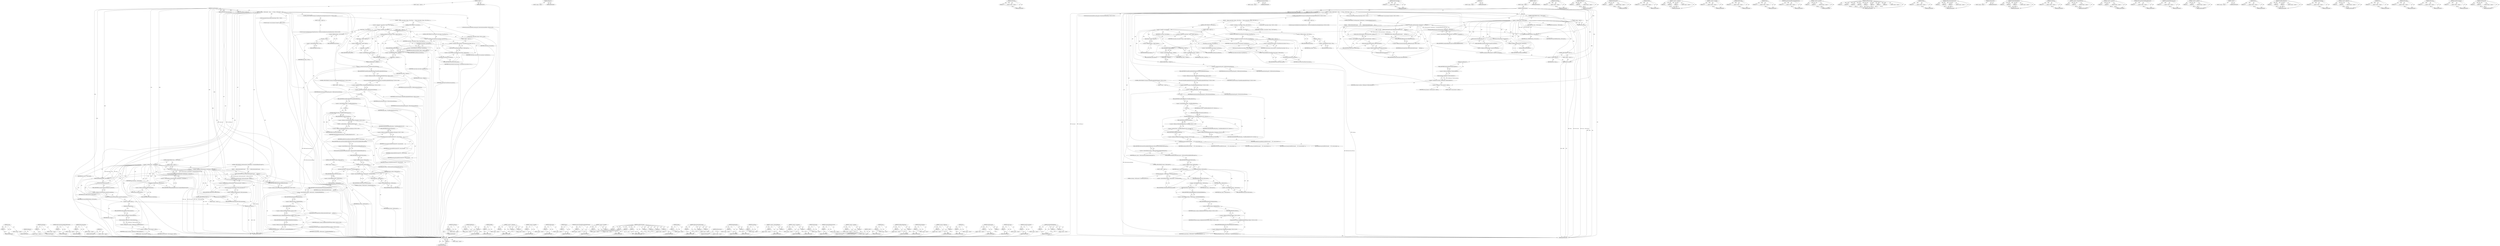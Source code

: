 digraph "SetWasDiscarded" {
vulnerable_291 [label=<(METHOD,Loader)>];
vulnerable_292 [label=<(PARAM,p1)>];
vulnerable_293 [label=<(BLOCK,&lt;empty&gt;,&lt;empty&gt;)>];
vulnerable_294 [label=<(METHOD_RETURN,ANY)>];
vulnerable_276 [label=<(METHOD,GetResponse)>];
vulnerable_277 [label=<(BLOCK,&lt;empty&gt;,&lt;empty&gt;)>];
vulnerable_278 [label=<(METHOD_RETURN,ANY)>];
vulnerable_232 [label=<(METHOD,StateMachine)>];
vulnerable_233 [label=<(PARAM,p1)>];
vulnerable_234 [label=<(BLOCK,&lt;empty&gt;,&lt;empty&gt;)>];
vulnerable_235 [label=<(METHOD_RETURN,ANY)>];
vulnerable_349 [label=<(METHOD,SetDocumentWasLoadedAsPartOfNavigation)>];
vulnerable_350 [label=<(PARAM,p1)>];
vulnerable_351 [label=<(BLOCK,&lt;empty&gt;,&lt;empty&gt;)>];
vulnerable_352 [label=<(METHOD_RETURN,ANY)>];
vulnerable_254 [label=<(METHOD,GetDocumentLoader)>];
vulnerable_255 [label=<(PARAM,p1)>];
vulnerable_256 [label=<(BLOCK,&lt;empty&gt;,&lt;empty&gt;)>];
vulnerable_257 [label=<(METHOD_RETURN,ANY)>];
vulnerable_335 [label=<(METHOD,Url)>];
vulnerable_336 [label=<(BLOCK,&lt;empty&gt;,&lt;empty&gt;)>];
vulnerable_337 [label=<(METHOD_RETURN,ANY)>];
vulnerable_6 [label=<(METHOD,&lt;global&gt;)<SUB>1</SUB>>];
vulnerable_7 [label=<(BLOCK,&lt;empty&gt;,&lt;empty&gt;)<SUB>1</SUB>>];
vulnerable_8 [label=<(METHOD,CommitNavigation)<SUB>1</SUB>>];
vulnerable_9 [label=<(PARAM,const AtomicString&amp; mime_type)<SUB>1</SUB>>];
vulnerable_10 [label=<(PARAM,const KURL&amp; overriding_url)<SUB>2</SUB>>];
vulnerable_11 [label=<(BLOCK,{
  if (state_ != kProvisional)
    return;

  ...,{
  if (state_ != kProvisional)
    return;

  ...)<SUB>2</SUB>>];
vulnerable_12 [label=<(CONTROL_STRUCTURE,IF,if (state_ != kProvisional))<SUB>3</SUB>>];
vulnerable_13 [label=<(&lt;operator&gt;.notEquals,state_ != kProvisional)<SUB>3</SUB>>];
vulnerable_14 [label=<(IDENTIFIER,state_,state_ != kProvisional)<SUB>3</SUB>>];
vulnerable_15 [label=<(IDENTIFIER,kProvisional,state_ != kProvisional)<SUB>3</SUB>>];
vulnerable_16 [label=<(BLOCK,&lt;empty&gt;,&lt;empty&gt;)<SUB>4</SUB>>];
vulnerable_17 [label=<(RETURN,return;,return;)<SUB>4</SUB>>];
vulnerable_18 [label=<(CONTROL_STRUCTURE,IF,if (!GetFrameLoader().StateMachine()-&gt;CreatingInitialEmptyDocument()))<SUB>6</SUB>>];
vulnerable_19 [label=<(&lt;operator&gt;.logicalNot,!GetFrameLoader().StateMachine()-&gt;CreatingIniti...)<SUB>6</SUB>>];
vulnerable_20 [label=<(CreatingInitialEmptyDocument,GetFrameLoader().StateMachine()-&gt;CreatingInitia...)<SUB>6</SUB>>];
vulnerable_21 [label=<(&lt;operator&gt;.indirectFieldAccess,GetFrameLoader().StateMachine()-&gt;CreatingInitia...)<SUB>6</SUB>>];
vulnerable_22 [label=<(StateMachine,GetFrameLoader().StateMachine())<SUB>6</SUB>>];
vulnerable_23 [label=<(&lt;operator&gt;.fieldAccess,GetFrameLoader().StateMachine)<SUB>6</SUB>>];
vulnerable_24 [label=<(GetFrameLoader,GetFrameLoader())<SUB>6</SUB>>];
vulnerable_25 [label=<(FIELD_IDENTIFIER,StateMachine,StateMachine)<SUB>6</SUB>>];
vulnerable_26 [label=<(FIELD_IDENTIFIER,CreatingInitialEmptyDocument,CreatingInitialEmptyDocument)<SUB>6</SUB>>];
vulnerable_27 [label=<(BLOCK,{
    SetHistoryItemStateForCommit(
        Get...,{
    SetHistoryItemStateForCommit(
        Get...)<SUB>6</SUB>>];
vulnerable_28 [label=<(SetHistoryItemStateForCommit,SetHistoryItemStateForCommit(
        GetFrameL...)<SUB>7</SUB>>];
vulnerable_29 [label=<(GetHistoryItem,GetFrameLoader().GetDocumentLoader()-&gt;GetHistor...)<SUB>8</SUB>>];
vulnerable_30 [label=<(&lt;operator&gt;.indirectFieldAccess,GetFrameLoader().GetDocumentLoader()-&gt;GetHistor...)<SUB>8</SUB>>];
vulnerable_31 [label=<(GetDocumentLoader,GetFrameLoader().GetDocumentLoader())<SUB>8</SUB>>];
vulnerable_32 [label=<(&lt;operator&gt;.fieldAccess,GetFrameLoader().GetDocumentLoader)<SUB>8</SUB>>];
vulnerable_33 [label=<(GetFrameLoader,GetFrameLoader())<SUB>8</SUB>>];
vulnerable_34 [label=<(FIELD_IDENTIFIER,GetDocumentLoader,GetDocumentLoader)<SUB>8</SUB>>];
vulnerable_35 [label=<(FIELD_IDENTIFIER,GetHistoryItem,GetHistoryItem)<SUB>8</SUB>>];
vulnerable_36 [label=<(IDENTIFIER,load_type_,SetHistoryItemStateForCommit(
        GetFrameL...)<SUB>8</SUB>>];
vulnerable_37 [label="<(&lt;operator&gt;.fieldAccess,HistoryNavigationType::kDifferentDocument)<SUB>9</SUB>>"];
vulnerable_38 [label=<(IDENTIFIER,HistoryNavigationType,SetHistoryItemStateForCommit(
        GetFrameL...)<SUB>9</SUB>>];
vulnerable_39 [label=<(FIELD_IDENTIFIER,kDifferentDocument,kDifferentDocument)<SUB>9</SUB>>];
vulnerable_40 [label=<(DCHECK_EQ,DCHECK_EQ(state_, kProvisional))<SUB>12</SUB>>];
vulnerable_41 [label=<(IDENTIFIER,state_,DCHECK_EQ(state_, kProvisional))<SUB>12</SUB>>];
vulnerable_42 [label=<(IDENTIFIER,kProvisional,DCHECK_EQ(state_, kProvisional))<SUB>12</SUB>>];
vulnerable_43 [label=<(CommitProvisionalLoad,GetFrameLoader().CommitProvisionalLoad())<SUB>13</SUB>>];
vulnerable_44 [label=<(&lt;operator&gt;.fieldAccess,GetFrameLoader().CommitProvisionalLoad)<SUB>13</SUB>>];
vulnerable_45 [label=<(GetFrameLoader,GetFrameLoader())<SUB>13</SUB>>];
vulnerable_46 [label=<(FIELD_IDENTIFIER,CommitProvisionalLoad,CommitProvisionalLoad)<SUB>13</SUB>>];
vulnerable_47 [label=<(CONTROL_STRUCTURE,IF,if (!frame_))<SUB>14</SUB>>];
vulnerable_48 [label=<(&lt;operator&gt;.logicalNot,!frame_)<SUB>14</SUB>>];
vulnerable_49 [label=<(IDENTIFIER,frame_,!frame_)<SUB>14</SUB>>];
vulnerable_50 [label=<(BLOCK,&lt;empty&gt;,&lt;empty&gt;)<SUB>15</SUB>>];
vulnerable_51 [label=<(RETURN,return;,return;)<SUB>15</SUB>>];
vulnerable_52 [label="<(LOCAL,const AtomicString encoding: AtomicString)<SUB>17</SUB>>"];
vulnerable_53 [label=<(&lt;operator&gt;.assignment,&amp; encoding = GetResponse().TextEncodingName())<SUB>17</SUB>>];
vulnerable_54 [label=<(IDENTIFIER,encoding,&amp; encoding = GetResponse().TextEncodingName())<SUB>17</SUB>>];
vulnerable_55 [label=<(TextEncodingName,GetResponse().TextEncodingName())<SUB>17</SUB>>];
vulnerable_56 [label=<(&lt;operator&gt;.fieldAccess,GetResponse().TextEncodingName)<SUB>17</SUB>>];
vulnerable_57 [label=<(GetResponse,GetResponse())<SUB>17</SUB>>];
vulnerable_58 [label=<(FIELD_IDENTIFIER,TextEncodingName,TextEncodingName)<SUB>17</SUB>>];
vulnerable_59 [label="<(LOCAL,Document* owner_document: Document*)<SUB>19</SUB>>"];
vulnerable_60 [label=<(&lt;operator&gt;.assignment,* owner_document = nullptr)<SUB>19</SUB>>];
vulnerable_61 [label=<(IDENTIFIER,owner_document,* owner_document = nullptr)<SUB>19</SUB>>];
vulnerable_62 [label=<(LITERAL,nullptr,* owner_document = nullptr)<SUB>19</SUB>>];
vulnerable_63 [label="<(CONTROL_STRUCTURE,IF,if (Document::ShouldInheritSecurityOriginFromOwner(Url())))<SUB>20</SUB>>"];
vulnerable_64 [label=<(BLOCK,&lt;empty&gt;,&lt;empty&gt;)<SUB>20</SUB>>];
vulnerable_65 [label="<(LOCAL,Document.ShouldInheritSecurityOriginFromOwner : Document.ShouldInheritSecurityOriginFromOwner)<SUB>20</SUB>>"];
vulnerable_66 [label=<(BLOCK,{
    Frame* owner_frame = frame_-&gt;Tree().Paren...,{
    Frame* owner_frame = frame_-&gt;Tree().Paren...)<SUB>20</SUB>>];
vulnerable_67 [label="<(LOCAL,Frame* owner_frame: Frame*)<SUB>21</SUB>>"];
vulnerable_68 [label=<(&lt;operator&gt;.assignment,* owner_frame = frame_-&gt;Tree().Parent())<SUB>21</SUB>>];
vulnerable_69 [label=<(IDENTIFIER,owner_frame,* owner_frame = frame_-&gt;Tree().Parent())<SUB>21</SUB>>];
vulnerable_70 [label=<(Parent,frame_-&gt;Tree().Parent())<SUB>21</SUB>>];
vulnerable_71 [label=<(&lt;operator&gt;.fieldAccess,frame_-&gt;Tree().Parent)<SUB>21</SUB>>];
vulnerable_72 [label=<(Tree,frame_-&gt;Tree())<SUB>21</SUB>>];
vulnerable_73 [label=<(&lt;operator&gt;.indirectFieldAccess,frame_-&gt;Tree)<SUB>21</SUB>>];
vulnerable_74 [label=<(IDENTIFIER,frame_,frame_-&gt;Tree())<SUB>21</SUB>>];
vulnerable_75 [label=<(FIELD_IDENTIFIER,Tree,Tree)<SUB>21</SUB>>];
vulnerable_76 [label=<(FIELD_IDENTIFIER,Parent,Parent)<SUB>21</SUB>>];
vulnerable_77 [label=<(CONTROL_STRUCTURE,IF,if (!owner_frame))<SUB>22</SUB>>];
vulnerable_78 [label=<(&lt;operator&gt;.logicalNot,!owner_frame)<SUB>22</SUB>>];
vulnerable_79 [label=<(IDENTIFIER,owner_frame,!owner_frame)<SUB>22</SUB>>];
vulnerable_80 [label=<(BLOCK,&lt;empty&gt;,&lt;empty&gt;)<SUB>23</SUB>>];
vulnerable_81 [label=<(&lt;operator&gt;.assignment,owner_frame = frame_-&gt;Loader().Opener())<SUB>23</SUB>>];
vulnerable_82 [label=<(IDENTIFIER,owner_frame,owner_frame = frame_-&gt;Loader().Opener())<SUB>23</SUB>>];
vulnerable_83 [label=<(Opener,frame_-&gt;Loader().Opener())<SUB>23</SUB>>];
vulnerable_84 [label=<(&lt;operator&gt;.fieldAccess,frame_-&gt;Loader().Opener)<SUB>23</SUB>>];
vulnerable_85 [label=<(Loader,frame_-&gt;Loader())<SUB>23</SUB>>];
vulnerable_86 [label=<(&lt;operator&gt;.indirectFieldAccess,frame_-&gt;Loader)<SUB>23</SUB>>];
vulnerable_87 [label=<(IDENTIFIER,frame_,frame_-&gt;Loader())<SUB>23</SUB>>];
vulnerable_88 [label=<(FIELD_IDENTIFIER,Loader,Loader)<SUB>23</SUB>>];
vulnerable_89 [label=<(FIELD_IDENTIFIER,Opener,Opener)<SUB>23</SUB>>];
vulnerable_90 [label=<(CONTROL_STRUCTURE,IF,if (owner_frame &amp;&amp; owner_frame-&gt;IsLocalFrame()))<SUB>24</SUB>>];
vulnerable_91 [label=<(&lt;operator&gt;.logicalAnd,owner_frame &amp;&amp; owner_frame-&gt;IsLocalFrame())<SUB>24</SUB>>];
vulnerable_92 [label=<(IDENTIFIER,owner_frame,owner_frame &amp;&amp; owner_frame-&gt;IsLocalFrame())<SUB>24</SUB>>];
vulnerable_93 [label=<(IsLocalFrame,owner_frame-&gt;IsLocalFrame())<SUB>24</SUB>>];
vulnerable_94 [label=<(&lt;operator&gt;.indirectFieldAccess,owner_frame-&gt;IsLocalFrame)<SUB>24</SUB>>];
vulnerable_95 [label=<(IDENTIFIER,owner_frame,owner_frame-&gt;IsLocalFrame())<SUB>24</SUB>>];
vulnerable_96 [label=<(FIELD_IDENTIFIER,IsLocalFrame,IsLocalFrame)<SUB>24</SUB>>];
vulnerable_97 [label=<(BLOCK,&lt;empty&gt;,&lt;empty&gt;)<SUB>25</SUB>>];
vulnerable_98 [label=<(&lt;operator&gt;.assignment,owner_document = ToLocalFrame(owner_frame)-&gt;Get...)<SUB>25</SUB>>];
vulnerable_99 [label=<(IDENTIFIER,owner_document,owner_document = ToLocalFrame(owner_frame)-&gt;Get...)<SUB>25</SUB>>];
vulnerable_100 [label=<(GetDocument,ToLocalFrame(owner_frame)-&gt;GetDocument())<SUB>25</SUB>>];
vulnerable_101 [label=<(&lt;operator&gt;.indirectFieldAccess,ToLocalFrame(owner_frame)-&gt;GetDocument)<SUB>25</SUB>>];
vulnerable_102 [label=<(ToLocalFrame,ToLocalFrame(owner_frame))<SUB>25</SUB>>];
vulnerable_103 [label=<(IDENTIFIER,owner_frame,ToLocalFrame(owner_frame))<SUB>25</SUB>>];
vulnerable_104 [label=<(FIELD_IDENTIFIER,GetDocument,GetDocument)<SUB>25</SUB>>];
vulnerable_105 [label=<(DCHECK,DCHECK(frame_-&gt;GetPage()))<SUB>27</SUB>>];
vulnerable_106 [label=<(GetPage,frame_-&gt;GetPage())<SUB>27</SUB>>];
vulnerable_107 [label=<(&lt;operator&gt;.indirectFieldAccess,frame_-&gt;GetPage)<SUB>27</SUB>>];
vulnerable_108 [label=<(IDENTIFIER,frame_,frame_-&gt;GetPage())<SUB>27</SUB>>];
vulnerable_109 [label=<(FIELD_IDENTIFIER,GetPage,GetPage)<SUB>27</SUB>>];
vulnerable_110 [label="<(LOCAL,ParserSynchronizationPolicy parsing_policy: ParserSynchronizationPolicy)<SUB>29</SUB>>"];
vulnerable_111 [label=<(&lt;operator&gt;.assignment,parsing_policy = kAllowAsynchronousParsing)<SUB>29</SUB>>];
vulnerable_112 [label=<(IDENTIFIER,parsing_policy,parsing_policy = kAllowAsynchronousParsing)<SUB>29</SUB>>];
vulnerable_113 [label=<(IDENTIFIER,kAllowAsynchronousParsing,parsing_policy = kAllowAsynchronousParsing)<SUB>29</SUB>>];
vulnerable_114 [label="<(CONTROL_STRUCTURE,IF,if (!Document::ThreadedParsingEnabledForTesting()))<SUB>30</SUB>>"];
vulnerable_115 [label="<(&lt;operator&gt;.logicalNot,!Document::ThreadedParsingEnabledForTesting())<SUB>30</SUB>>"];
vulnerable_116 [label="<(Document.ThreadedParsingEnabledForTesting,Document::ThreadedParsingEnabledForTesting())<SUB>30</SUB>>"];
vulnerable_117 [label="<(&lt;operator&gt;.fieldAccess,Document::ThreadedParsingEnabledForTesting)<SUB>30</SUB>>"];
vulnerable_118 [label="<(IDENTIFIER,Document,Document::ThreadedParsingEnabledForTesting())<SUB>30</SUB>>"];
vulnerable_119 [label=<(FIELD_IDENTIFIER,ThreadedParsingEnabledForTesting,ThreadedParsingEnabledForTesting)<SUB>30</SUB>>];
vulnerable_120 [label=<(BLOCK,&lt;empty&gt;,&lt;empty&gt;)<SUB>31</SUB>>];
vulnerable_121 [label=<(&lt;operator&gt;.assignment,parsing_policy = kForceSynchronousParsing)<SUB>31</SUB>>];
vulnerable_122 [label=<(IDENTIFIER,parsing_policy,parsing_policy = kForceSynchronousParsing)<SUB>31</SUB>>];
vulnerable_123 [label=<(IDENTIFIER,kForceSynchronousParsing,parsing_policy = kForceSynchronousParsing)<SUB>31</SUB>>];
vulnerable_124 [label=<(InstallNewDocument,InstallNewDocument(Url(), owner_document,
     ...)<SUB>33</SUB>>];
vulnerable_125 [label=<(Url,Url())<SUB>33</SUB>>];
vulnerable_126 [label=<(IDENTIFIER,owner_document,InstallNewDocument(Url(), owner_document,
     ...)<SUB>33</SUB>>];
vulnerable_127 [label=<(&lt;operator&gt;.conditional,frame_-&gt;ShouldReuseDefaultView(Url())
         ...)<SUB>34</SUB>>];
vulnerable_128 [label=<(ShouldReuseDefaultView,frame_-&gt;ShouldReuseDefaultView(Url()))<SUB>34</SUB>>];
vulnerable_129 [label=<(&lt;operator&gt;.indirectFieldAccess,frame_-&gt;ShouldReuseDefaultView)<SUB>34</SUB>>];
vulnerable_130 [label=<(IDENTIFIER,frame_,frame_-&gt;ShouldReuseDefaultView(Url()))<SUB>34</SUB>>];
vulnerable_131 [label=<(FIELD_IDENTIFIER,ShouldReuseDefaultView,ShouldReuseDefaultView)<SUB>34</SUB>>];
vulnerable_132 [label=<(Url,Url())<SUB>34</SUB>>];
vulnerable_133 [label="<(&lt;operator&gt;.fieldAccess,WebGlobalObjectReusePolicy::kUseExisting)<SUB>35</SUB>>"];
vulnerable_134 [label=<(IDENTIFIER,WebGlobalObjectReusePolicy,frame_-&gt;ShouldReuseDefaultView(Url())
         ...)<SUB>35</SUB>>];
vulnerable_135 [label=<(FIELD_IDENTIFIER,kUseExisting,kUseExisting)<SUB>35</SUB>>];
vulnerable_136 [label="<(&lt;operator&gt;.fieldAccess,WebGlobalObjectReusePolicy::kCreateNew)<SUB>36</SUB>>"];
vulnerable_137 [label=<(IDENTIFIER,WebGlobalObjectReusePolicy,frame_-&gt;ShouldReuseDefaultView(Url())
         ...)<SUB>36</SUB>>];
vulnerable_138 [label=<(FIELD_IDENTIFIER,kCreateNew,kCreateNew)<SUB>36</SUB>>];
vulnerable_139 [label=<(IDENTIFIER,mime_type,InstallNewDocument(Url(), owner_document,
     ...)<SUB>37</SUB>>];
vulnerable_140 [label=<(IDENTIFIER,encoding,InstallNewDocument(Url(), owner_document,
     ...)<SUB>37</SUB>>];
vulnerable_141 [label="<(&lt;operator&gt;.fieldAccess,InstallNewDocumentReason::kNavigation)<SUB>37</SUB>>"];
vulnerable_142 [label=<(IDENTIFIER,InstallNewDocumentReason,InstallNewDocument(Url(), owner_document,
     ...)<SUB>37</SUB>>];
vulnerable_143 [label=<(FIELD_IDENTIFIER,kNavigation,kNavigation)<SUB>37</SUB>>];
vulnerable_144 [label=<(IDENTIFIER,parsing_policy,InstallNewDocument(Url(), owner_document,
     ...)<SUB>38</SUB>>];
vulnerable_145 [label=<(IDENTIFIER,overriding_url,InstallNewDocument(Url(), owner_document,
     ...)<SUB>38</SUB>>];
vulnerable_146 [label=<(SetDocumentWasLoadedAsPartOfNavigation,parser_-&gt;SetDocumentWasLoadedAsPartOfNavigation())<SUB>39</SUB>>];
vulnerable_147 [label=<(&lt;operator&gt;.indirectFieldAccess,parser_-&gt;SetDocumentWasLoadedAsPartOfNavigation)<SUB>39</SUB>>];
vulnerable_148 [label=<(IDENTIFIER,parser_,parser_-&gt;SetDocumentWasLoadedAsPartOfNavigation())<SUB>39</SUB>>];
vulnerable_149 [label=<(FIELD_IDENTIFIER,SetDocumentWasLoadedAsPartOfNavigation,SetDocumentWasLoadedAsPartOfNavigation)<SUB>39</SUB>>];
vulnerable_150 [label=<(CONTROL_STRUCTURE,IF,if (request_.WasDiscarded()))<SUB>40</SUB>>];
vulnerable_151 [label=<(WasDiscarded,request_.WasDiscarded())<SUB>40</SUB>>];
vulnerable_152 [label=<(&lt;operator&gt;.fieldAccess,request_.WasDiscarded)<SUB>40</SUB>>];
vulnerable_153 [label=<(IDENTIFIER,request_,request_.WasDiscarded())<SUB>40</SUB>>];
vulnerable_154 [label=<(FIELD_IDENTIFIER,WasDiscarded,WasDiscarded)<SUB>40</SUB>>];
vulnerable_155 [label=<(BLOCK,&lt;empty&gt;,&lt;empty&gt;)<SUB>41</SUB>>];
vulnerable_156 [label=<(SetWasDiscarded,frame_-&gt;GetDocument()-&gt;SetWasDiscarded(true))<SUB>41</SUB>>];
vulnerable_157 [label=<(&lt;operator&gt;.indirectFieldAccess,frame_-&gt;GetDocument()-&gt;SetWasDiscarded)<SUB>41</SUB>>];
vulnerable_158 [label=<(GetDocument,frame_-&gt;GetDocument())<SUB>41</SUB>>];
vulnerable_159 [label=<(&lt;operator&gt;.indirectFieldAccess,frame_-&gt;GetDocument)<SUB>41</SUB>>];
vulnerable_160 [label=<(IDENTIFIER,frame_,frame_-&gt;GetDocument())<SUB>41</SUB>>];
vulnerable_161 [label=<(FIELD_IDENTIFIER,GetDocument,GetDocument)<SUB>41</SUB>>];
vulnerable_162 [label=<(FIELD_IDENTIFIER,SetWasDiscarded,SetWasDiscarded)<SUB>41</SUB>>];
vulnerable_163 [label=<(LITERAL,true,frame_-&gt;GetDocument()-&gt;SetWasDiscarded(true))<SUB>41</SUB>>];
vulnerable_164 [label=<(MaybeHandleHttpRefresh,frame_-&gt;GetDocument()-&gt;MaybeHandleHttpRefresh(
...)<SUB>42</SUB>>];
vulnerable_165 [label=<(&lt;operator&gt;.indirectFieldAccess,frame_-&gt;GetDocument()-&gt;MaybeHandleHttpRefresh)<SUB>42</SUB>>];
vulnerable_166 [label=<(GetDocument,frame_-&gt;GetDocument())<SUB>42</SUB>>];
vulnerable_167 [label=<(&lt;operator&gt;.indirectFieldAccess,frame_-&gt;GetDocument)<SUB>42</SUB>>];
vulnerable_168 [label=<(IDENTIFIER,frame_,frame_-&gt;GetDocument())<SUB>42</SUB>>];
vulnerable_169 [label=<(FIELD_IDENTIFIER,GetDocument,GetDocument)<SUB>42</SUB>>];
vulnerable_170 [label=<(FIELD_IDENTIFIER,MaybeHandleHttpRefresh,MaybeHandleHttpRefresh)<SUB>42</SUB>>];
vulnerable_171 [label="<(HttpHeaderField,response_.HttpHeaderField(HTTPNames::Refresh))<SUB>43</SUB>>"];
vulnerable_172 [label=<(&lt;operator&gt;.fieldAccess,response_.HttpHeaderField)<SUB>43</SUB>>];
vulnerable_173 [label="<(IDENTIFIER,response_,response_.HttpHeaderField(HTTPNames::Refresh))<SUB>43</SUB>>"];
vulnerable_174 [label=<(FIELD_IDENTIFIER,HttpHeaderField,HttpHeaderField)<SUB>43</SUB>>];
vulnerable_175 [label="<(&lt;operator&gt;.fieldAccess,HTTPNames::Refresh)<SUB>43</SUB>>"];
vulnerable_176 [label="<(IDENTIFIER,HTTPNames,response_.HttpHeaderField(HTTPNames::Refresh))<SUB>43</SUB>>"];
vulnerable_177 [label=<(FIELD_IDENTIFIER,Refresh,Refresh)<SUB>43</SUB>>];
vulnerable_178 [label="<(&lt;operator&gt;.fieldAccess,Document::kHttpRefreshFromHeader)<SUB>44</SUB>>"];
vulnerable_179 [label=<(IDENTIFIER,Document,frame_-&gt;GetDocument()-&gt;MaybeHandleHttpRefresh(
...)<SUB>44</SUB>>];
vulnerable_180 [label=<(FIELD_IDENTIFIER,kHttpRefreshFromHeader,kHttpRefreshFromHeader)<SUB>44</SUB>>];
vulnerable_181 [label=<(METHOD_RETURN,void)<SUB>1</SUB>>];
vulnerable_183 [label=<(METHOD_RETURN,ANY)<SUB>1</SUB>>];
vulnerable_308 [label=<(METHOD,ToLocalFrame)>];
vulnerable_309 [label=<(PARAM,p1)>];
vulnerable_310 [label=<(BLOCK,&lt;empty&gt;,&lt;empty&gt;)>];
vulnerable_311 [label=<(METHOD_RETURN,ANY)>];
vulnerable_258 [label=<(METHOD,DCHECK_EQ)>];
vulnerable_259 [label=<(PARAM,p1)>];
vulnerable_260 [label=<(PARAM,p2)>];
vulnerable_261 [label=<(BLOCK,&lt;empty&gt;,&lt;empty&gt;)>];
vulnerable_262 [label=<(METHOD_RETURN,ANY)>];
vulnerable_312 [label=<(METHOD,DCHECK)>];
vulnerable_313 [label=<(PARAM,p1)>];
vulnerable_314 [label=<(BLOCK,&lt;empty&gt;,&lt;empty&gt;)>];
vulnerable_315 [label=<(METHOD_RETURN,ANY)>];
vulnerable_338 [label=<(METHOD,&lt;operator&gt;.conditional)>];
vulnerable_339 [label=<(PARAM,p1)>];
vulnerable_340 [label=<(PARAM,p2)>];
vulnerable_341 [label=<(PARAM,p3)>];
vulnerable_342 [label=<(BLOCK,&lt;empty&gt;,&lt;empty&gt;)>];
vulnerable_343 [label=<(METHOD_RETURN,ANY)>];
vulnerable_219 [label=<(METHOD,&lt;operator&gt;.logicalNot)>];
vulnerable_220 [label=<(PARAM,p1)>];
vulnerable_221 [label=<(BLOCK,&lt;empty&gt;,&lt;empty&gt;)>];
vulnerable_222 [label=<(METHOD_RETURN,ANY)>];
vulnerable_250 [label=<(METHOD,GetHistoryItem)>];
vulnerable_251 [label=<(PARAM,p1)>];
vulnerable_252 [label=<(BLOCK,&lt;empty&gt;,&lt;empty&gt;)>];
vulnerable_253 [label=<(METHOD_RETURN,ANY)>];
vulnerable_287 [label=<(METHOD,Opener)>];
vulnerable_288 [label=<(PARAM,p1)>];
vulnerable_289 [label=<(BLOCK,&lt;empty&gt;,&lt;empty&gt;)>];
vulnerable_290 [label=<(METHOD_RETURN,ANY)>];
vulnerable_320 [label=<(METHOD,Document.ThreadedParsingEnabledForTesting)>];
vulnerable_321 [label=<(PARAM,p1)>];
vulnerable_322 [label=<(BLOCK,&lt;empty&gt;,&lt;empty&gt;)>];
vulnerable_323 [label=<(METHOD_RETURN,ANY)>];
vulnerable_295 [label=<(METHOD,&lt;operator&gt;.logicalAnd)>];
vulnerable_296 [label=<(PARAM,p1)>];
vulnerable_297 [label=<(PARAM,p2)>];
vulnerable_298 [label=<(BLOCK,&lt;empty&gt;,&lt;empty&gt;)>];
vulnerable_299 [label=<(METHOD_RETURN,ANY)>];
vulnerable_324 [label=<(METHOD,InstallNewDocument)>];
vulnerable_325 [label=<(PARAM,p1)>];
vulnerable_326 [label=<(PARAM,p2)>];
vulnerable_327 [label=<(PARAM,p3)>];
vulnerable_328 [label=<(PARAM,p4)>];
vulnerable_329 [label=<(PARAM,p5)>];
vulnerable_330 [label=<(PARAM,p6)>];
vulnerable_331 [label=<(PARAM,p7)>];
vulnerable_332 [label=<(PARAM,p8)>];
vulnerable_333 [label=<(BLOCK,&lt;empty&gt;,&lt;empty&gt;)>];
vulnerable_334 [label=<(METHOD_RETURN,ANY)>];
vulnerable_316 [label=<(METHOD,GetPage)>];
vulnerable_317 [label=<(PARAM,p1)>];
vulnerable_318 [label=<(BLOCK,&lt;empty&gt;,&lt;empty&gt;)>];
vulnerable_319 [label=<(METHOD_RETURN,ANY)>];
vulnerable_244 [label=<(METHOD,SetHistoryItemStateForCommit)>];
vulnerable_245 [label=<(PARAM,p1)>];
vulnerable_246 [label=<(PARAM,p2)>];
vulnerable_247 [label=<(PARAM,p3)>];
vulnerable_248 [label=<(BLOCK,&lt;empty&gt;,&lt;empty&gt;)>];
vulnerable_249 [label=<(METHOD_RETURN,ANY)>];
vulnerable_241 [label=<(METHOD,GetFrameLoader)>];
vulnerable_242 [label=<(BLOCK,&lt;empty&gt;,&lt;empty&gt;)>];
vulnerable_243 [label=<(METHOD_RETURN,ANY)>];
vulnerable_368 [label=<(METHOD,HttpHeaderField)>];
vulnerable_369 [label=<(PARAM,p1)>];
vulnerable_370 [label=<(PARAM,p2)>];
vulnerable_371 [label=<(BLOCK,&lt;empty&gt;,&lt;empty&gt;)>];
vulnerable_372 [label=<(METHOD_RETURN,ANY)>];
vulnerable_300 [label=<(METHOD,IsLocalFrame)>];
vulnerable_301 [label=<(PARAM,p1)>];
vulnerable_302 [label=<(BLOCK,&lt;empty&gt;,&lt;empty&gt;)>];
vulnerable_303 [label=<(METHOD_RETURN,ANY)>];
vulnerable_227 [label=<(METHOD,&lt;operator&gt;.indirectFieldAccess)>];
vulnerable_228 [label=<(PARAM,p1)>];
vulnerable_229 [label=<(PARAM,p2)>];
vulnerable_230 [label=<(BLOCK,&lt;empty&gt;,&lt;empty&gt;)>];
vulnerable_231 [label=<(METHOD_RETURN,ANY)>];
vulnerable_267 [label=<(METHOD,&lt;operator&gt;.assignment)>];
vulnerable_268 [label=<(PARAM,p1)>];
vulnerable_269 [label=<(PARAM,p2)>];
vulnerable_270 [label=<(BLOCK,&lt;empty&gt;,&lt;empty&gt;)>];
vulnerable_271 [label=<(METHOD_RETURN,ANY)>];
vulnerable_353 [label=<(METHOD,WasDiscarded)>];
vulnerable_354 [label=<(PARAM,p1)>];
vulnerable_355 [label=<(BLOCK,&lt;empty&gt;,&lt;empty&gt;)>];
vulnerable_356 [label=<(METHOD_RETURN,ANY)>];
vulnerable_223 [label=<(METHOD,CreatingInitialEmptyDocument)>];
vulnerable_224 [label=<(PARAM,p1)>];
vulnerable_225 [label=<(BLOCK,&lt;empty&gt;,&lt;empty&gt;)>];
vulnerable_226 [label=<(METHOD_RETURN,ANY)>];
vulnerable_214 [label=<(METHOD,&lt;operator&gt;.notEquals)>];
vulnerable_215 [label=<(PARAM,p1)>];
vulnerable_216 [label=<(PARAM,p2)>];
vulnerable_217 [label=<(BLOCK,&lt;empty&gt;,&lt;empty&gt;)>];
vulnerable_218 [label=<(METHOD_RETURN,ANY)>];
vulnerable_208 [label=<(METHOD,&lt;global&gt;)<SUB>1</SUB>>];
vulnerable_209 [label=<(BLOCK,&lt;empty&gt;,&lt;empty&gt;)>];
vulnerable_210 [label=<(METHOD_RETURN,ANY)>];
vulnerable_279 [label=<(METHOD,Parent)>];
vulnerable_280 [label=<(PARAM,p1)>];
vulnerable_281 [label=<(BLOCK,&lt;empty&gt;,&lt;empty&gt;)>];
vulnerable_282 [label=<(METHOD_RETURN,ANY)>];
vulnerable_344 [label=<(METHOD,ShouldReuseDefaultView)>];
vulnerable_345 [label=<(PARAM,p1)>];
vulnerable_346 [label=<(PARAM,p2)>];
vulnerable_347 [label=<(BLOCK,&lt;empty&gt;,&lt;empty&gt;)>];
vulnerable_348 [label=<(METHOD_RETURN,ANY)>];
vulnerable_272 [label=<(METHOD,TextEncodingName)>];
vulnerable_273 [label=<(PARAM,p1)>];
vulnerable_274 [label=<(BLOCK,&lt;empty&gt;,&lt;empty&gt;)>];
vulnerable_275 [label=<(METHOD_RETURN,ANY)>];
vulnerable_236 [label=<(METHOD,&lt;operator&gt;.fieldAccess)>];
vulnerable_237 [label=<(PARAM,p1)>];
vulnerable_238 [label=<(PARAM,p2)>];
vulnerable_239 [label=<(BLOCK,&lt;empty&gt;,&lt;empty&gt;)>];
vulnerable_240 [label=<(METHOD_RETURN,ANY)>];
vulnerable_283 [label=<(METHOD,Tree)>];
vulnerable_284 [label=<(PARAM,p1)>];
vulnerable_285 [label=<(BLOCK,&lt;empty&gt;,&lt;empty&gt;)>];
vulnerable_286 [label=<(METHOD_RETURN,ANY)>];
vulnerable_357 [label=<(METHOD,SetWasDiscarded)>];
vulnerable_358 [label=<(PARAM,p1)>];
vulnerable_359 [label=<(PARAM,p2)>];
vulnerable_360 [label=<(BLOCK,&lt;empty&gt;,&lt;empty&gt;)>];
vulnerable_361 [label=<(METHOD_RETURN,ANY)>];
vulnerable_304 [label=<(METHOD,GetDocument)>];
vulnerable_305 [label=<(PARAM,p1)>];
vulnerable_306 [label=<(BLOCK,&lt;empty&gt;,&lt;empty&gt;)>];
vulnerable_307 [label=<(METHOD_RETURN,ANY)>];
vulnerable_263 [label=<(METHOD,CommitProvisionalLoad)>];
vulnerable_264 [label=<(PARAM,p1)>];
vulnerable_265 [label=<(BLOCK,&lt;empty&gt;,&lt;empty&gt;)>];
vulnerable_266 [label=<(METHOD_RETURN,ANY)>];
vulnerable_362 [label=<(METHOD,MaybeHandleHttpRefresh)>];
vulnerable_363 [label=<(PARAM,p1)>];
vulnerable_364 [label=<(PARAM,p2)>];
vulnerable_365 [label=<(PARAM,p3)>];
vulnerable_366 [label=<(BLOCK,&lt;empty&gt;,&lt;empty&gt;)>];
vulnerable_367 [label=<(METHOD_RETURN,ANY)>];
fixed_292 [label=<(METHOD,Loader)>];
fixed_293 [label=<(PARAM,p1)>];
fixed_294 [label=<(BLOCK,&lt;empty&gt;,&lt;empty&gt;)>];
fixed_295 [label=<(METHOD_RETURN,ANY)>];
fixed_277 [label=<(METHOD,GetResponse)>];
fixed_278 [label=<(BLOCK,&lt;empty&gt;,&lt;empty&gt;)>];
fixed_279 [label=<(METHOD_RETURN,ANY)>];
fixed_233 [label=<(METHOD,StateMachine)>];
fixed_234 [label=<(PARAM,p1)>];
fixed_235 [label=<(BLOCK,&lt;empty&gt;,&lt;empty&gt;)>];
fixed_236 [label=<(METHOD_RETURN,ANY)>];
fixed_351 [label=<(METHOD,GetContentSecurityPolicy)>];
fixed_352 [label=<(BLOCK,&lt;empty&gt;,&lt;empty&gt;)>];
fixed_353 [label=<(METHOD_RETURN,ANY)>];
fixed_255 [label=<(METHOD,GetDocumentLoader)>];
fixed_256 [label=<(PARAM,p1)>];
fixed_257 [label=<(BLOCK,&lt;empty&gt;,&lt;empty&gt;)>];
fixed_258 [label=<(METHOD_RETURN,ANY)>];
fixed_336 [label=<(METHOD,Url)>];
fixed_337 [label=<(BLOCK,&lt;empty&gt;,&lt;empty&gt;)>];
fixed_338 [label=<(METHOD_RETURN,ANY)>];
fixed_6 [label=<(METHOD,&lt;global&gt;)<SUB>1</SUB>>];
fixed_7 [label=<(BLOCK,&lt;empty&gt;,&lt;empty&gt;)<SUB>1</SUB>>];
fixed_8 [label=<(METHOD,CommitNavigation)<SUB>1</SUB>>];
fixed_9 [label=<(PARAM,const AtomicString&amp; mime_type)<SUB>1</SUB>>];
fixed_10 [label=<(PARAM,const KURL&amp; overriding_url)<SUB>2</SUB>>];
fixed_11 [label=<(BLOCK,{
  if (state_ != kProvisional)
    return;

  ...,{
  if (state_ != kProvisional)
    return;

  ...)<SUB>2</SUB>>];
fixed_12 [label=<(CONTROL_STRUCTURE,IF,if (state_ != kProvisional))<SUB>3</SUB>>];
fixed_13 [label=<(&lt;operator&gt;.notEquals,state_ != kProvisional)<SUB>3</SUB>>];
fixed_14 [label=<(IDENTIFIER,state_,state_ != kProvisional)<SUB>3</SUB>>];
fixed_15 [label=<(IDENTIFIER,kProvisional,state_ != kProvisional)<SUB>3</SUB>>];
fixed_16 [label=<(BLOCK,&lt;empty&gt;,&lt;empty&gt;)<SUB>4</SUB>>];
fixed_17 [label=<(RETURN,return;,return;)<SUB>4</SUB>>];
fixed_18 [label=<(CONTROL_STRUCTURE,IF,if (!GetFrameLoader().StateMachine()-&gt;CreatingInitialEmptyDocument()))<SUB>6</SUB>>];
fixed_19 [label=<(&lt;operator&gt;.logicalNot,!GetFrameLoader().StateMachine()-&gt;CreatingIniti...)<SUB>6</SUB>>];
fixed_20 [label=<(CreatingInitialEmptyDocument,GetFrameLoader().StateMachine()-&gt;CreatingInitia...)<SUB>6</SUB>>];
fixed_21 [label=<(&lt;operator&gt;.indirectFieldAccess,GetFrameLoader().StateMachine()-&gt;CreatingInitia...)<SUB>6</SUB>>];
fixed_22 [label=<(StateMachine,GetFrameLoader().StateMachine())<SUB>6</SUB>>];
fixed_23 [label=<(&lt;operator&gt;.fieldAccess,GetFrameLoader().StateMachine)<SUB>6</SUB>>];
fixed_24 [label=<(GetFrameLoader,GetFrameLoader())<SUB>6</SUB>>];
fixed_25 [label=<(FIELD_IDENTIFIER,StateMachine,StateMachine)<SUB>6</SUB>>];
fixed_26 [label=<(FIELD_IDENTIFIER,CreatingInitialEmptyDocument,CreatingInitialEmptyDocument)<SUB>6</SUB>>];
fixed_27 [label=<(BLOCK,{
    SetHistoryItemStateForCommit(
        Get...,{
    SetHistoryItemStateForCommit(
        Get...)<SUB>6</SUB>>];
fixed_28 [label=<(SetHistoryItemStateForCommit,SetHistoryItemStateForCommit(
        GetFrameL...)<SUB>7</SUB>>];
fixed_29 [label=<(GetHistoryItem,GetFrameLoader().GetDocumentLoader()-&gt;GetHistor...)<SUB>8</SUB>>];
fixed_30 [label=<(&lt;operator&gt;.indirectFieldAccess,GetFrameLoader().GetDocumentLoader()-&gt;GetHistor...)<SUB>8</SUB>>];
fixed_31 [label=<(GetDocumentLoader,GetFrameLoader().GetDocumentLoader())<SUB>8</SUB>>];
fixed_32 [label=<(&lt;operator&gt;.fieldAccess,GetFrameLoader().GetDocumentLoader)<SUB>8</SUB>>];
fixed_33 [label=<(GetFrameLoader,GetFrameLoader())<SUB>8</SUB>>];
fixed_34 [label=<(FIELD_IDENTIFIER,GetDocumentLoader,GetDocumentLoader)<SUB>8</SUB>>];
fixed_35 [label=<(FIELD_IDENTIFIER,GetHistoryItem,GetHistoryItem)<SUB>8</SUB>>];
fixed_36 [label=<(IDENTIFIER,load_type_,SetHistoryItemStateForCommit(
        GetFrameL...)<SUB>8</SUB>>];
fixed_37 [label="<(&lt;operator&gt;.fieldAccess,HistoryNavigationType::kDifferentDocument)<SUB>9</SUB>>"];
fixed_38 [label=<(IDENTIFIER,HistoryNavigationType,SetHistoryItemStateForCommit(
        GetFrameL...)<SUB>9</SUB>>];
fixed_39 [label=<(FIELD_IDENTIFIER,kDifferentDocument,kDifferentDocument)<SUB>9</SUB>>];
fixed_40 [label=<(DCHECK_EQ,DCHECK_EQ(state_, kProvisional))<SUB>12</SUB>>];
fixed_41 [label=<(IDENTIFIER,state_,DCHECK_EQ(state_, kProvisional))<SUB>12</SUB>>];
fixed_42 [label=<(IDENTIFIER,kProvisional,DCHECK_EQ(state_, kProvisional))<SUB>12</SUB>>];
fixed_43 [label=<(CommitProvisionalLoad,GetFrameLoader().CommitProvisionalLoad())<SUB>13</SUB>>];
fixed_44 [label=<(&lt;operator&gt;.fieldAccess,GetFrameLoader().CommitProvisionalLoad)<SUB>13</SUB>>];
fixed_45 [label=<(GetFrameLoader,GetFrameLoader())<SUB>13</SUB>>];
fixed_46 [label=<(FIELD_IDENTIFIER,CommitProvisionalLoad,CommitProvisionalLoad)<SUB>13</SUB>>];
fixed_47 [label=<(CONTROL_STRUCTURE,IF,if (!frame_))<SUB>14</SUB>>];
fixed_48 [label=<(&lt;operator&gt;.logicalNot,!frame_)<SUB>14</SUB>>];
fixed_49 [label=<(IDENTIFIER,frame_,!frame_)<SUB>14</SUB>>];
fixed_50 [label=<(BLOCK,&lt;empty&gt;,&lt;empty&gt;)<SUB>15</SUB>>];
fixed_51 [label=<(RETURN,return;,return;)<SUB>15</SUB>>];
fixed_52 [label="<(LOCAL,const AtomicString encoding: AtomicString)<SUB>17</SUB>>"];
fixed_53 [label=<(&lt;operator&gt;.assignment,&amp; encoding = GetResponse().TextEncodingName())<SUB>17</SUB>>];
fixed_54 [label=<(IDENTIFIER,encoding,&amp; encoding = GetResponse().TextEncodingName())<SUB>17</SUB>>];
fixed_55 [label=<(TextEncodingName,GetResponse().TextEncodingName())<SUB>17</SUB>>];
fixed_56 [label=<(&lt;operator&gt;.fieldAccess,GetResponse().TextEncodingName)<SUB>17</SUB>>];
fixed_57 [label=<(GetResponse,GetResponse())<SUB>17</SUB>>];
fixed_58 [label=<(FIELD_IDENTIFIER,TextEncodingName,TextEncodingName)<SUB>17</SUB>>];
fixed_59 [label="<(LOCAL,Document* owner_document: Document*)<SUB>19</SUB>>"];
fixed_60 [label=<(&lt;operator&gt;.assignment,* owner_document = nullptr)<SUB>19</SUB>>];
fixed_61 [label=<(IDENTIFIER,owner_document,* owner_document = nullptr)<SUB>19</SUB>>];
fixed_62 [label=<(LITERAL,nullptr,* owner_document = nullptr)<SUB>19</SUB>>];
fixed_63 [label="<(CONTROL_STRUCTURE,IF,if (Document::ShouldInheritSecurityOriginFromOwner(Url())))<SUB>20</SUB>>"];
fixed_64 [label=<(BLOCK,&lt;empty&gt;,&lt;empty&gt;)<SUB>20</SUB>>];
fixed_65 [label="<(LOCAL,Document.ShouldInheritSecurityOriginFromOwner : Document.ShouldInheritSecurityOriginFromOwner)<SUB>20</SUB>>"];
fixed_66 [label=<(BLOCK,{
    Frame* owner_frame = frame_-&gt;Tree().Paren...,{
    Frame* owner_frame = frame_-&gt;Tree().Paren...)<SUB>20</SUB>>];
fixed_67 [label="<(LOCAL,Frame* owner_frame: Frame*)<SUB>21</SUB>>"];
fixed_68 [label=<(&lt;operator&gt;.assignment,* owner_frame = frame_-&gt;Tree().Parent())<SUB>21</SUB>>];
fixed_69 [label=<(IDENTIFIER,owner_frame,* owner_frame = frame_-&gt;Tree().Parent())<SUB>21</SUB>>];
fixed_70 [label=<(Parent,frame_-&gt;Tree().Parent())<SUB>21</SUB>>];
fixed_71 [label=<(&lt;operator&gt;.fieldAccess,frame_-&gt;Tree().Parent)<SUB>21</SUB>>];
fixed_72 [label=<(Tree,frame_-&gt;Tree())<SUB>21</SUB>>];
fixed_73 [label=<(&lt;operator&gt;.indirectFieldAccess,frame_-&gt;Tree)<SUB>21</SUB>>];
fixed_74 [label=<(IDENTIFIER,frame_,frame_-&gt;Tree())<SUB>21</SUB>>];
fixed_75 [label=<(FIELD_IDENTIFIER,Tree,Tree)<SUB>21</SUB>>];
fixed_76 [label=<(FIELD_IDENTIFIER,Parent,Parent)<SUB>21</SUB>>];
fixed_77 [label=<(CONTROL_STRUCTURE,IF,if (!owner_frame))<SUB>22</SUB>>];
fixed_78 [label=<(&lt;operator&gt;.logicalNot,!owner_frame)<SUB>22</SUB>>];
fixed_79 [label=<(IDENTIFIER,owner_frame,!owner_frame)<SUB>22</SUB>>];
fixed_80 [label=<(BLOCK,&lt;empty&gt;,&lt;empty&gt;)<SUB>23</SUB>>];
fixed_81 [label=<(&lt;operator&gt;.assignment,owner_frame = frame_-&gt;Loader().Opener())<SUB>23</SUB>>];
fixed_82 [label=<(IDENTIFIER,owner_frame,owner_frame = frame_-&gt;Loader().Opener())<SUB>23</SUB>>];
fixed_83 [label=<(Opener,frame_-&gt;Loader().Opener())<SUB>23</SUB>>];
fixed_84 [label=<(&lt;operator&gt;.fieldAccess,frame_-&gt;Loader().Opener)<SUB>23</SUB>>];
fixed_85 [label=<(Loader,frame_-&gt;Loader())<SUB>23</SUB>>];
fixed_86 [label=<(&lt;operator&gt;.indirectFieldAccess,frame_-&gt;Loader)<SUB>23</SUB>>];
fixed_87 [label=<(IDENTIFIER,frame_,frame_-&gt;Loader())<SUB>23</SUB>>];
fixed_88 [label=<(FIELD_IDENTIFIER,Loader,Loader)<SUB>23</SUB>>];
fixed_89 [label=<(FIELD_IDENTIFIER,Opener,Opener)<SUB>23</SUB>>];
fixed_90 [label=<(CONTROL_STRUCTURE,IF,if (owner_frame &amp;&amp; owner_frame-&gt;IsLocalFrame()))<SUB>24</SUB>>];
fixed_91 [label=<(&lt;operator&gt;.logicalAnd,owner_frame &amp;&amp; owner_frame-&gt;IsLocalFrame())<SUB>24</SUB>>];
fixed_92 [label=<(IDENTIFIER,owner_frame,owner_frame &amp;&amp; owner_frame-&gt;IsLocalFrame())<SUB>24</SUB>>];
fixed_93 [label=<(IsLocalFrame,owner_frame-&gt;IsLocalFrame())<SUB>24</SUB>>];
fixed_94 [label=<(&lt;operator&gt;.indirectFieldAccess,owner_frame-&gt;IsLocalFrame)<SUB>24</SUB>>];
fixed_95 [label=<(IDENTIFIER,owner_frame,owner_frame-&gt;IsLocalFrame())<SUB>24</SUB>>];
fixed_96 [label=<(FIELD_IDENTIFIER,IsLocalFrame,IsLocalFrame)<SUB>24</SUB>>];
fixed_97 [label=<(BLOCK,&lt;empty&gt;,&lt;empty&gt;)<SUB>25</SUB>>];
fixed_98 [label=<(&lt;operator&gt;.assignment,owner_document = ToLocalFrame(owner_frame)-&gt;Get...)<SUB>25</SUB>>];
fixed_99 [label=<(IDENTIFIER,owner_document,owner_document = ToLocalFrame(owner_frame)-&gt;Get...)<SUB>25</SUB>>];
fixed_100 [label=<(GetDocument,ToLocalFrame(owner_frame)-&gt;GetDocument())<SUB>25</SUB>>];
fixed_101 [label=<(&lt;operator&gt;.indirectFieldAccess,ToLocalFrame(owner_frame)-&gt;GetDocument)<SUB>25</SUB>>];
fixed_102 [label=<(ToLocalFrame,ToLocalFrame(owner_frame))<SUB>25</SUB>>];
fixed_103 [label=<(IDENTIFIER,owner_frame,ToLocalFrame(owner_frame))<SUB>25</SUB>>];
fixed_104 [label=<(FIELD_IDENTIFIER,GetDocument,GetDocument)<SUB>25</SUB>>];
fixed_105 [label=<(DCHECK,DCHECK(frame_-&gt;GetPage()))<SUB>27</SUB>>];
fixed_106 [label=<(GetPage,frame_-&gt;GetPage())<SUB>27</SUB>>];
fixed_107 [label=<(&lt;operator&gt;.indirectFieldAccess,frame_-&gt;GetPage)<SUB>27</SUB>>];
fixed_108 [label=<(IDENTIFIER,frame_,frame_-&gt;GetPage())<SUB>27</SUB>>];
fixed_109 [label=<(FIELD_IDENTIFIER,GetPage,GetPage)<SUB>27</SUB>>];
fixed_110 [label="<(LOCAL,ParserSynchronizationPolicy parsing_policy: ParserSynchronizationPolicy)<SUB>29</SUB>>"];
fixed_111 [label=<(&lt;operator&gt;.assignment,parsing_policy = kAllowAsynchronousParsing)<SUB>29</SUB>>];
fixed_112 [label=<(IDENTIFIER,parsing_policy,parsing_policy = kAllowAsynchronousParsing)<SUB>29</SUB>>];
fixed_113 [label=<(IDENTIFIER,kAllowAsynchronousParsing,parsing_policy = kAllowAsynchronousParsing)<SUB>29</SUB>>];
fixed_114 [label="<(CONTROL_STRUCTURE,IF,if (!Document::ThreadedParsingEnabledForTesting()))<SUB>30</SUB>>"];
fixed_115 [label="<(&lt;operator&gt;.logicalNot,!Document::ThreadedParsingEnabledForTesting())<SUB>30</SUB>>"];
fixed_116 [label="<(Document.ThreadedParsingEnabledForTesting,Document::ThreadedParsingEnabledForTesting())<SUB>30</SUB>>"];
fixed_117 [label="<(&lt;operator&gt;.fieldAccess,Document::ThreadedParsingEnabledForTesting)<SUB>30</SUB>>"];
fixed_118 [label="<(IDENTIFIER,Document,Document::ThreadedParsingEnabledForTesting())<SUB>30</SUB>>"];
fixed_119 [label=<(FIELD_IDENTIFIER,ThreadedParsingEnabledForTesting,ThreadedParsingEnabledForTesting)<SUB>30</SUB>>];
fixed_120 [label=<(BLOCK,&lt;empty&gt;,&lt;empty&gt;)<SUB>31</SUB>>];
fixed_121 [label=<(&lt;operator&gt;.assignment,parsing_policy = kForceSynchronousParsing)<SUB>31</SUB>>];
fixed_122 [label=<(IDENTIFIER,parsing_policy,parsing_policy = kForceSynchronousParsing)<SUB>31</SUB>>];
fixed_123 [label=<(IDENTIFIER,kForceSynchronousParsing,parsing_policy = kForceSynchronousParsing)<SUB>31</SUB>>];
fixed_124 [label=<(InstallNewDocument,InstallNewDocument(
      Url(), owner_document...)<SUB>33</SUB>>];
fixed_125 [label=<(Url,Url())<SUB>34</SUB>>];
fixed_126 [label=<(IDENTIFIER,owner_document,InstallNewDocument(
      Url(), owner_document...)<SUB>34</SUB>>];
fixed_127 [label=<(&lt;operator&gt;.conditional,frame_-&gt;ShouldReuseDefaultView(Url(), GetConten...)<SUB>35</SUB>>];
fixed_128 [label=<(ShouldReuseDefaultView,frame_-&gt;ShouldReuseDefaultView(Url(), GetConten...)<SUB>35</SUB>>];
fixed_129 [label=<(&lt;operator&gt;.indirectFieldAccess,frame_-&gt;ShouldReuseDefaultView)<SUB>35</SUB>>];
fixed_130 [label=<(IDENTIFIER,frame_,frame_-&gt;ShouldReuseDefaultView(Url(), GetConten...)<SUB>35</SUB>>];
fixed_131 [label=<(FIELD_IDENTIFIER,ShouldReuseDefaultView,ShouldReuseDefaultView)<SUB>35</SUB>>];
fixed_132 [label=<(Url,Url())<SUB>35</SUB>>];
fixed_133 [label=<(GetContentSecurityPolicy,GetContentSecurityPolicy())<SUB>35</SUB>>];
fixed_134 [label="<(&lt;operator&gt;.fieldAccess,WebGlobalObjectReusePolicy::kUseExisting)<SUB>36</SUB>>"];
fixed_135 [label=<(IDENTIFIER,WebGlobalObjectReusePolicy,frame_-&gt;ShouldReuseDefaultView(Url(), GetConten...)<SUB>36</SUB>>];
fixed_136 [label=<(FIELD_IDENTIFIER,kUseExisting,kUseExisting)<SUB>36</SUB>>];
fixed_137 [label="<(&lt;operator&gt;.fieldAccess,WebGlobalObjectReusePolicy::kCreateNew)<SUB>37</SUB>>"];
fixed_138 [label=<(IDENTIFIER,WebGlobalObjectReusePolicy,frame_-&gt;ShouldReuseDefaultView(Url(), GetConten...)<SUB>37</SUB>>];
fixed_139 [label=<(FIELD_IDENTIFIER,kCreateNew,kCreateNew)<SUB>37</SUB>>];
fixed_140 [label=<(IDENTIFIER,mime_type,InstallNewDocument(
      Url(), owner_document...)<SUB>38</SUB>>];
fixed_141 [label=<(IDENTIFIER,encoding,InstallNewDocument(
      Url(), owner_document...)<SUB>38</SUB>>];
fixed_142 [label="<(&lt;operator&gt;.fieldAccess,InstallNewDocumentReason::kNavigation)<SUB>38</SUB>>"];
fixed_143 [label=<(IDENTIFIER,InstallNewDocumentReason,InstallNewDocument(
      Url(), owner_document...)<SUB>38</SUB>>];
fixed_144 [label=<(FIELD_IDENTIFIER,kNavigation,kNavigation)<SUB>38</SUB>>];
fixed_145 [label=<(IDENTIFIER,parsing_policy,InstallNewDocument(
      Url(), owner_document...)<SUB>39</SUB>>];
fixed_146 [label=<(IDENTIFIER,overriding_url,InstallNewDocument(
      Url(), owner_document...)<SUB>39</SUB>>];
fixed_147 [label=<(SetDocumentWasLoadedAsPartOfNavigation,parser_-&gt;SetDocumentWasLoadedAsPartOfNavigation())<SUB>40</SUB>>];
fixed_148 [label=<(&lt;operator&gt;.indirectFieldAccess,parser_-&gt;SetDocumentWasLoadedAsPartOfNavigation)<SUB>40</SUB>>];
fixed_149 [label=<(IDENTIFIER,parser_,parser_-&gt;SetDocumentWasLoadedAsPartOfNavigation())<SUB>40</SUB>>];
fixed_150 [label=<(FIELD_IDENTIFIER,SetDocumentWasLoadedAsPartOfNavigation,SetDocumentWasLoadedAsPartOfNavigation)<SUB>40</SUB>>];
fixed_151 [label=<(CONTROL_STRUCTURE,IF,if (request_.WasDiscarded()))<SUB>41</SUB>>];
fixed_152 [label=<(WasDiscarded,request_.WasDiscarded())<SUB>41</SUB>>];
fixed_153 [label=<(&lt;operator&gt;.fieldAccess,request_.WasDiscarded)<SUB>41</SUB>>];
fixed_154 [label=<(IDENTIFIER,request_,request_.WasDiscarded())<SUB>41</SUB>>];
fixed_155 [label=<(FIELD_IDENTIFIER,WasDiscarded,WasDiscarded)<SUB>41</SUB>>];
fixed_156 [label=<(BLOCK,&lt;empty&gt;,&lt;empty&gt;)<SUB>42</SUB>>];
fixed_157 [label=<(SetWasDiscarded,frame_-&gt;GetDocument()-&gt;SetWasDiscarded(true))<SUB>42</SUB>>];
fixed_158 [label=<(&lt;operator&gt;.indirectFieldAccess,frame_-&gt;GetDocument()-&gt;SetWasDiscarded)<SUB>42</SUB>>];
fixed_159 [label=<(GetDocument,frame_-&gt;GetDocument())<SUB>42</SUB>>];
fixed_160 [label=<(&lt;operator&gt;.indirectFieldAccess,frame_-&gt;GetDocument)<SUB>42</SUB>>];
fixed_161 [label=<(IDENTIFIER,frame_,frame_-&gt;GetDocument())<SUB>42</SUB>>];
fixed_162 [label=<(FIELD_IDENTIFIER,GetDocument,GetDocument)<SUB>42</SUB>>];
fixed_163 [label=<(FIELD_IDENTIFIER,SetWasDiscarded,SetWasDiscarded)<SUB>42</SUB>>];
fixed_164 [label=<(LITERAL,true,frame_-&gt;GetDocument()-&gt;SetWasDiscarded(true))<SUB>42</SUB>>];
fixed_165 [label=<(MaybeHandleHttpRefresh,frame_-&gt;GetDocument()-&gt;MaybeHandleHttpRefresh(
...)<SUB>43</SUB>>];
fixed_166 [label=<(&lt;operator&gt;.indirectFieldAccess,frame_-&gt;GetDocument()-&gt;MaybeHandleHttpRefresh)<SUB>43</SUB>>];
fixed_167 [label=<(GetDocument,frame_-&gt;GetDocument())<SUB>43</SUB>>];
fixed_168 [label=<(&lt;operator&gt;.indirectFieldAccess,frame_-&gt;GetDocument)<SUB>43</SUB>>];
fixed_169 [label=<(IDENTIFIER,frame_,frame_-&gt;GetDocument())<SUB>43</SUB>>];
fixed_170 [label=<(FIELD_IDENTIFIER,GetDocument,GetDocument)<SUB>43</SUB>>];
fixed_171 [label=<(FIELD_IDENTIFIER,MaybeHandleHttpRefresh,MaybeHandleHttpRefresh)<SUB>43</SUB>>];
fixed_172 [label="<(HttpHeaderField,response_.HttpHeaderField(HTTPNames::Refresh))<SUB>44</SUB>>"];
fixed_173 [label=<(&lt;operator&gt;.fieldAccess,response_.HttpHeaderField)<SUB>44</SUB>>];
fixed_174 [label="<(IDENTIFIER,response_,response_.HttpHeaderField(HTTPNames::Refresh))<SUB>44</SUB>>"];
fixed_175 [label=<(FIELD_IDENTIFIER,HttpHeaderField,HttpHeaderField)<SUB>44</SUB>>];
fixed_176 [label="<(&lt;operator&gt;.fieldAccess,HTTPNames::Refresh)<SUB>44</SUB>>"];
fixed_177 [label="<(IDENTIFIER,HTTPNames,response_.HttpHeaderField(HTTPNames::Refresh))<SUB>44</SUB>>"];
fixed_178 [label=<(FIELD_IDENTIFIER,Refresh,Refresh)<SUB>44</SUB>>];
fixed_179 [label="<(&lt;operator&gt;.fieldAccess,Document::kHttpRefreshFromHeader)<SUB>45</SUB>>"];
fixed_180 [label=<(IDENTIFIER,Document,frame_-&gt;GetDocument()-&gt;MaybeHandleHttpRefresh(
...)<SUB>45</SUB>>];
fixed_181 [label=<(FIELD_IDENTIFIER,kHttpRefreshFromHeader,kHttpRefreshFromHeader)<SUB>45</SUB>>];
fixed_182 [label=<(METHOD_RETURN,void)<SUB>1</SUB>>];
fixed_184 [label=<(METHOD_RETURN,ANY)<SUB>1</SUB>>];
fixed_309 [label=<(METHOD,ToLocalFrame)>];
fixed_310 [label=<(PARAM,p1)>];
fixed_311 [label=<(BLOCK,&lt;empty&gt;,&lt;empty&gt;)>];
fixed_312 [label=<(METHOD_RETURN,ANY)>];
fixed_259 [label=<(METHOD,DCHECK_EQ)>];
fixed_260 [label=<(PARAM,p1)>];
fixed_261 [label=<(PARAM,p2)>];
fixed_262 [label=<(BLOCK,&lt;empty&gt;,&lt;empty&gt;)>];
fixed_263 [label=<(METHOD_RETURN,ANY)>];
fixed_373 [label=<(METHOD,HttpHeaderField)>];
fixed_374 [label=<(PARAM,p1)>];
fixed_375 [label=<(PARAM,p2)>];
fixed_376 [label=<(BLOCK,&lt;empty&gt;,&lt;empty&gt;)>];
fixed_377 [label=<(METHOD_RETURN,ANY)>];
fixed_313 [label=<(METHOD,DCHECK)>];
fixed_314 [label=<(PARAM,p1)>];
fixed_315 [label=<(BLOCK,&lt;empty&gt;,&lt;empty&gt;)>];
fixed_316 [label=<(METHOD_RETURN,ANY)>];
fixed_339 [label=<(METHOD,&lt;operator&gt;.conditional)>];
fixed_340 [label=<(PARAM,p1)>];
fixed_341 [label=<(PARAM,p2)>];
fixed_342 [label=<(PARAM,p3)>];
fixed_343 [label=<(BLOCK,&lt;empty&gt;,&lt;empty&gt;)>];
fixed_344 [label=<(METHOD_RETURN,ANY)>];
fixed_220 [label=<(METHOD,&lt;operator&gt;.logicalNot)>];
fixed_221 [label=<(PARAM,p1)>];
fixed_222 [label=<(BLOCK,&lt;empty&gt;,&lt;empty&gt;)>];
fixed_223 [label=<(METHOD_RETURN,ANY)>];
fixed_251 [label=<(METHOD,GetHistoryItem)>];
fixed_252 [label=<(PARAM,p1)>];
fixed_253 [label=<(BLOCK,&lt;empty&gt;,&lt;empty&gt;)>];
fixed_254 [label=<(METHOD_RETURN,ANY)>];
fixed_288 [label=<(METHOD,Opener)>];
fixed_289 [label=<(PARAM,p1)>];
fixed_290 [label=<(BLOCK,&lt;empty&gt;,&lt;empty&gt;)>];
fixed_291 [label=<(METHOD_RETURN,ANY)>];
fixed_321 [label=<(METHOD,Document.ThreadedParsingEnabledForTesting)>];
fixed_322 [label=<(PARAM,p1)>];
fixed_323 [label=<(BLOCK,&lt;empty&gt;,&lt;empty&gt;)>];
fixed_324 [label=<(METHOD_RETURN,ANY)>];
fixed_296 [label=<(METHOD,&lt;operator&gt;.logicalAnd)>];
fixed_297 [label=<(PARAM,p1)>];
fixed_298 [label=<(PARAM,p2)>];
fixed_299 [label=<(BLOCK,&lt;empty&gt;,&lt;empty&gt;)>];
fixed_300 [label=<(METHOD_RETURN,ANY)>];
fixed_325 [label=<(METHOD,InstallNewDocument)>];
fixed_326 [label=<(PARAM,p1)>];
fixed_327 [label=<(PARAM,p2)>];
fixed_328 [label=<(PARAM,p3)>];
fixed_329 [label=<(PARAM,p4)>];
fixed_330 [label=<(PARAM,p5)>];
fixed_331 [label=<(PARAM,p6)>];
fixed_332 [label=<(PARAM,p7)>];
fixed_333 [label=<(PARAM,p8)>];
fixed_334 [label=<(BLOCK,&lt;empty&gt;,&lt;empty&gt;)>];
fixed_335 [label=<(METHOD_RETURN,ANY)>];
fixed_317 [label=<(METHOD,GetPage)>];
fixed_318 [label=<(PARAM,p1)>];
fixed_319 [label=<(BLOCK,&lt;empty&gt;,&lt;empty&gt;)>];
fixed_320 [label=<(METHOD_RETURN,ANY)>];
fixed_245 [label=<(METHOD,SetHistoryItemStateForCommit)>];
fixed_246 [label=<(PARAM,p1)>];
fixed_247 [label=<(PARAM,p2)>];
fixed_248 [label=<(PARAM,p3)>];
fixed_249 [label=<(BLOCK,&lt;empty&gt;,&lt;empty&gt;)>];
fixed_250 [label=<(METHOD_RETURN,ANY)>];
fixed_242 [label=<(METHOD,GetFrameLoader)>];
fixed_243 [label=<(BLOCK,&lt;empty&gt;,&lt;empty&gt;)>];
fixed_244 [label=<(METHOD_RETURN,ANY)>];
fixed_367 [label=<(METHOD,MaybeHandleHttpRefresh)>];
fixed_368 [label=<(PARAM,p1)>];
fixed_369 [label=<(PARAM,p2)>];
fixed_370 [label=<(PARAM,p3)>];
fixed_371 [label=<(BLOCK,&lt;empty&gt;,&lt;empty&gt;)>];
fixed_372 [label=<(METHOD_RETURN,ANY)>];
fixed_301 [label=<(METHOD,IsLocalFrame)>];
fixed_302 [label=<(PARAM,p1)>];
fixed_303 [label=<(BLOCK,&lt;empty&gt;,&lt;empty&gt;)>];
fixed_304 [label=<(METHOD_RETURN,ANY)>];
fixed_228 [label=<(METHOD,&lt;operator&gt;.indirectFieldAccess)>];
fixed_229 [label=<(PARAM,p1)>];
fixed_230 [label=<(PARAM,p2)>];
fixed_231 [label=<(BLOCK,&lt;empty&gt;,&lt;empty&gt;)>];
fixed_232 [label=<(METHOD_RETURN,ANY)>];
fixed_268 [label=<(METHOD,&lt;operator&gt;.assignment)>];
fixed_269 [label=<(PARAM,p1)>];
fixed_270 [label=<(PARAM,p2)>];
fixed_271 [label=<(BLOCK,&lt;empty&gt;,&lt;empty&gt;)>];
fixed_272 [label=<(METHOD_RETURN,ANY)>];
fixed_354 [label=<(METHOD,SetDocumentWasLoadedAsPartOfNavigation)>];
fixed_355 [label=<(PARAM,p1)>];
fixed_356 [label=<(BLOCK,&lt;empty&gt;,&lt;empty&gt;)>];
fixed_357 [label=<(METHOD_RETURN,ANY)>];
fixed_224 [label=<(METHOD,CreatingInitialEmptyDocument)>];
fixed_225 [label=<(PARAM,p1)>];
fixed_226 [label=<(BLOCK,&lt;empty&gt;,&lt;empty&gt;)>];
fixed_227 [label=<(METHOD_RETURN,ANY)>];
fixed_215 [label=<(METHOD,&lt;operator&gt;.notEquals)>];
fixed_216 [label=<(PARAM,p1)>];
fixed_217 [label=<(PARAM,p2)>];
fixed_218 [label=<(BLOCK,&lt;empty&gt;,&lt;empty&gt;)>];
fixed_219 [label=<(METHOD_RETURN,ANY)>];
fixed_209 [label=<(METHOD,&lt;global&gt;)<SUB>1</SUB>>];
fixed_210 [label=<(BLOCK,&lt;empty&gt;,&lt;empty&gt;)>];
fixed_211 [label=<(METHOD_RETURN,ANY)>];
fixed_280 [label=<(METHOD,Parent)>];
fixed_281 [label=<(PARAM,p1)>];
fixed_282 [label=<(BLOCK,&lt;empty&gt;,&lt;empty&gt;)>];
fixed_283 [label=<(METHOD_RETURN,ANY)>];
fixed_345 [label=<(METHOD,ShouldReuseDefaultView)>];
fixed_346 [label=<(PARAM,p1)>];
fixed_347 [label=<(PARAM,p2)>];
fixed_348 [label=<(PARAM,p3)>];
fixed_349 [label=<(BLOCK,&lt;empty&gt;,&lt;empty&gt;)>];
fixed_350 [label=<(METHOD_RETURN,ANY)>];
fixed_273 [label=<(METHOD,TextEncodingName)>];
fixed_274 [label=<(PARAM,p1)>];
fixed_275 [label=<(BLOCK,&lt;empty&gt;,&lt;empty&gt;)>];
fixed_276 [label=<(METHOD_RETURN,ANY)>];
fixed_237 [label=<(METHOD,&lt;operator&gt;.fieldAccess)>];
fixed_238 [label=<(PARAM,p1)>];
fixed_239 [label=<(PARAM,p2)>];
fixed_240 [label=<(BLOCK,&lt;empty&gt;,&lt;empty&gt;)>];
fixed_241 [label=<(METHOD_RETURN,ANY)>];
fixed_284 [label=<(METHOD,Tree)>];
fixed_285 [label=<(PARAM,p1)>];
fixed_286 [label=<(BLOCK,&lt;empty&gt;,&lt;empty&gt;)>];
fixed_287 [label=<(METHOD_RETURN,ANY)>];
fixed_358 [label=<(METHOD,WasDiscarded)>];
fixed_359 [label=<(PARAM,p1)>];
fixed_360 [label=<(BLOCK,&lt;empty&gt;,&lt;empty&gt;)>];
fixed_361 [label=<(METHOD_RETURN,ANY)>];
fixed_305 [label=<(METHOD,GetDocument)>];
fixed_306 [label=<(PARAM,p1)>];
fixed_307 [label=<(BLOCK,&lt;empty&gt;,&lt;empty&gt;)>];
fixed_308 [label=<(METHOD_RETURN,ANY)>];
fixed_264 [label=<(METHOD,CommitProvisionalLoad)>];
fixed_265 [label=<(PARAM,p1)>];
fixed_266 [label=<(BLOCK,&lt;empty&gt;,&lt;empty&gt;)>];
fixed_267 [label=<(METHOD_RETURN,ANY)>];
fixed_362 [label=<(METHOD,SetWasDiscarded)>];
fixed_363 [label=<(PARAM,p1)>];
fixed_364 [label=<(PARAM,p2)>];
fixed_365 [label=<(BLOCK,&lt;empty&gt;,&lt;empty&gt;)>];
fixed_366 [label=<(METHOD_RETURN,ANY)>];
vulnerable_291 -> vulnerable_292  [key=0, label="AST: "];
vulnerable_291 -> vulnerable_292  [key=1, label="DDG: "];
vulnerable_291 -> vulnerable_293  [key=0, label="AST: "];
vulnerable_291 -> vulnerable_294  [key=0, label="AST: "];
vulnerable_291 -> vulnerable_294  [key=1, label="CFG: "];
vulnerable_292 -> vulnerable_294  [key=0, label="DDG: p1"];
vulnerable_293 -> fixed_292  [key=0];
vulnerable_294 -> fixed_292  [key=0];
vulnerable_276 -> vulnerable_277  [key=0, label="AST: "];
vulnerable_276 -> vulnerable_278  [key=0, label="AST: "];
vulnerable_276 -> vulnerable_278  [key=1, label="CFG: "];
vulnerable_277 -> fixed_292  [key=0];
vulnerable_278 -> fixed_292  [key=0];
vulnerable_232 -> vulnerable_233  [key=0, label="AST: "];
vulnerable_232 -> vulnerable_233  [key=1, label="DDG: "];
vulnerable_232 -> vulnerable_234  [key=0, label="AST: "];
vulnerable_232 -> vulnerable_235  [key=0, label="AST: "];
vulnerable_232 -> vulnerable_235  [key=1, label="CFG: "];
vulnerable_233 -> vulnerable_235  [key=0, label="DDG: p1"];
vulnerable_234 -> fixed_292  [key=0];
vulnerable_235 -> fixed_292  [key=0];
vulnerable_349 -> vulnerable_350  [key=0, label="AST: "];
vulnerable_349 -> vulnerable_350  [key=1, label="DDG: "];
vulnerable_349 -> vulnerable_351  [key=0, label="AST: "];
vulnerable_349 -> vulnerable_352  [key=0, label="AST: "];
vulnerable_349 -> vulnerable_352  [key=1, label="CFG: "];
vulnerable_350 -> vulnerable_352  [key=0, label="DDG: p1"];
vulnerable_351 -> fixed_292  [key=0];
vulnerable_352 -> fixed_292  [key=0];
vulnerable_254 -> vulnerable_255  [key=0, label="AST: "];
vulnerable_254 -> vulnerable_255  [key=1, label="DDG: "];
vulnerable_254 -> vulnerable_256  [key=0, label="AST: "];
vulnerable_254 -> vulnerable_257  [key=0, label="AST: "];
vulnerable_254 -> vulnerable_257  [key=1, label="CFG: "];
vulnerable_255 -> vulnerable_257  [key=0, label="DDG: p1"];
vulnerable_256 -> fixed_292  [key=0];
vulnerable_257 -> fixed_292  [key=0];
vulnerable_335 -> vulnerable_336  [key=0, label="AST: "];
vulnerable_335 -> vulnerable_337  [key=0, label="AST: "];
vulnerable_335 -> vulnerable_337  [key=1, label="CFG: "];
vulnerable_336 -> fixed_292  [key=0];
vulnerable_337 -> fixed_292  [key=0];
vulnerable_6 -> vulnerable_7  [key=0, label="AST: "];
vulnerable_6 -> vulnerable_183  [key=0, label="AST: "];
vulnerable_6 -> vulnerable_183  [key=1, label="CFG: "];
vulnerable_7 -> vulnerable_8  [key=0, label="AST: "];
vulnerable_8 -> vulnerable_9  [key=0, label="AST: "];
vulnerable_8 -> vulnerable_9  [key=1, label="DDG: "];
vulnerable_8 -> vulnerable_10  [key=0, label="AST: "];
vulnerable_8 -> vulnerable_10  [key=1, label="DDG: "];
vulnerable_8 -> vulnerable_11  [key=0, label="AST: "];
vulnerable_8 -> vulnerable_181  [key=0, label="AST: "];
vulnerable_8 -> vulnerable_13  [key=0, label="CFG: "];
vulnerable_8 -> vulnerable_13  [key=1, label="DDG: "];
vulnerable_8 -> vulnerable_60  [key=0, label="DDG: "];
vulnerable_8 -> vulnerable_40  [key=0, label="DDG: "];
vulnerable_8 -> vulnerable_17  [key=0, label="DDG: "];
vulnerable_8 -> vulnerable_48  [key=0, label="DDG: "];
vulnerable_8 -> vulnerable_51  [key=0, label="DDG: "];
vulnerable_8 -> vulnerable_28  [key=0, label="DDG: "];
vulnerable_9 -> vulnerable_181  [key=0, label="DDG: mime_type"];
vulnerable_10 -> vulnerable_181  [key=0, label="DDG: overriding_url"];
vulnerable_11 -> vulnerable_12  [key=0, label="AST: "];
vulnerable_11 -> vulnerable_18  [key=0, label="AST: "];
vulnerable_11 -> vulnerable_40  [key=0, label="AST: "];
vulnerable_11 -> vulnerable_43  [key=0, label="AST: "];
vulnerable_11 -> vulnerable_47  [key=0, label="AST: "];
vulnerable_11 -> vulnerable_52  [key=0, label="AST: "];
vulnerable_11 -> vulnerable_53  [key=0, label="AST: "];
vulnerable_11 -> vulnerable_59  [key=0, label="AST: "];
vulnerable_11 -> vulnerable_60  [key=0, label="AST: "];
vulnerable_11 -> vulnerable_63  [key=0, label="AST: "];
vulnerable_11 -> vulnerable_105  [key=0, label="AST: "];
vulnerable_11 -> vulnerable_110  [key=0, label="AST: "];
vulnerable_11 -> vulnerable_111  [key=0, label="AST: "];
vulnerable_11 -> vulnerable_114  [key=0, label="AST: "];
vulnerable_11 -> vulnerable_124  [key=0, label="AST: "];
vulnerable_11 -> vulnerable_146  [key=0, label="AST: "];
vulnerable_11 -> vulnerable_150  [key=0, label="AST: "];
vulnerable_11 -> vulnerable_164  [key=0, label="AST: "];
vulnerable_12 -> vulnerable_13  [key=0, label="AST: "];
vulnerable_12 -> vulnerable_16  [key=0, label="AST: "];
vulnerable_13 -> vulnerable_14  [key=0, label="AST: "];
vulnerable_13 -> vulnerable_15  [key=0, label="AST: "];
vulnerable_13 -> vulnerable_17  [key=0, label="CFG: "];
vulnerable_13 -> vulnerable_17  [key=1, label="CDG: "];
vulnerable_13 -> vulnerable_24  [key=0, label="CFG: "];
vulnerable_13 -> vulnerable_24  [key=1, label="CDG: "];
vulnerable_13 -> vulnerable_181  [key=0, label="DDG: state_"];
vulnerable_13 -> vulnerable_181  [key=1, label="DDG: kProvisional"];
vulnerable_13 -> vulnerable_181  [key=2, label="DDG: state_ != kProvisional"];
vulnerable_13 -> vulnerable_40  [key=0, label="DDG: state_"];
vulnerable_13 -> vulnerable_40  [key=1, label="DDG: kProvisional"];
vulnerable_13 -> vulnerable_40  [key=2, label="CDG: "];
vulnerable_13 -> vulnerable_21  [key=0, label="CDG: "];
vulnerable_13 -> vulnerable_48  [key=0, label="CDG: "];
vulnerable_13 -> vulnerable_26  [key=0, label="CDG: "];
vulnerable_13 -> vulnerable_51  [key=0, label="CDG: "];
vulnerable_13 -> vulnerable_19  [key=0, label="CDG: "];
vulnerable_13 -> vulnerable_46  [key=0, label="CDG: "];
vulnerable_13 -> vulnerable_20  [key=0, label="CDG: "];
vulnerable_13 -> vulnerable_25  [key=0, label="CDG: "];
vulnerable_13 -> vulnerable_22  [key=0, label="CDG: "];
vulnerable_13 -> vulnerable_45  [key=0, label="CDG: "];
vulnerable_13 -> vulnerable_44  [key=0, label="CDG: "];
vulnerable_13 -> vulnerable_43  [key=0, label="CDG: "];
vulnerable_13 -> vulnerable_23  [key=0, label="CDG: "];
vulnerable_14 -> fixed_292  [key=0];
vulnerable_15 -> fixed_292  [key=0];
vulnerable_16 -> vulnerable_17  [key=0, label="AST: "];
vulnerable_17 -> vulnerable_181  [key=0, label="CFG: "];
vulnerable_17 -> vulnerable_181  [key=1, label="DDG: &lt;RET&gt;"];
vulnerable_18 -> vulnerable_19  [key=0, label="AST: "];
vulnerable_18 -> vulnerable_27  [key=0, label="AST: "];
vulnerable_19 -> vulnerable_20  [key=0, label="AST: "];
vulnerable_19 -> vulnerable_33  [key=0, label="CFG: "];
vulnerable_19 -> vulnerable_33  [key=1, label="CDG: "];
vulnerable_19 -> vulnerable_40  [key=0, label="CFG: "];
vulnerable_19 -> vulnerable_30  [key=0, label="CDG: "];
vulnerable_19 -> vulnerable_34  [key=0, label="CDG: "];
vulnerable_19 -> vulnerable_32  [key=0, label="CDG: "];
vulnerable_19 -> vulnerable_28  [key=0, label="CDG: "];
vulnerable_19 -> vulnerable_37  [key=0, label="CDG: "];
vulnerable_19 -> vulnerable_29  [key=0, label="CDG: "];
vulnerable_19 -> vulnerable_35  [key=0, label="CDG: "];
vulnerable_19 -> vulnerable_39  [key=0, label="CDG: "];
vulnerable_19 -> vulnerable_31  [key=0, label="CDG: "];
vulnerable_20 -> vulnerable_21  [key=0, label="AST: "];
vulnerable_20 -> vulnerable_19  [key=0, label="CFG: "];
vulnerable_20 -> vulnerable_19  [key=1, label="DDG: GetFrameLoader().StateMachine()-&gt;CreatingInitialEmptyDocument"];
vulnerable_21 -> vulnerable_22  [key=0, label="AST: "];
vulnerable_21 -> vulnerable_26  [key=0, label="AST: "];
vulnerable_21 -> vulnerable_20  [key=0, label="CFG: "];
vulnerable_22 -> vulnerable_23  [key=0, label="AST: "];
vulnerable_22 -> vulnerable_26  [key=0, label="CFG: "];
vulnerable_23 -> vulnerable_24  [key=0, label="AST: "];
vulnerable_23 -> vulnerable_25  [key=0, label="AST: "];
vulnerable_23 -> vulnerable_22  [key=0, label="CFG: "];
vulnerable_24 -> vulnerable_25  [key=0, label="CFG: "];
vulnerable_25 -> vulnerable_23  [key=0, label="CFG: "];
vulnerable_26 -> vulnerable_21  [key=0, label="CFG: "];
vulnerable_27 -> vulnerable_28  [key=0, label="AST: "];
vulnerable_28 -> vulnerable_29  [key=0, label="AST: "];
vulnerable_28 -> vulnerable_36  [key=0, label="AST: "];
vulnerable_28 -> vulnerable_37  [key=0, label="AST: "];
vulnerable_28 -> vulnerable_40  [key=0, label="CFG: "];
vulnerable_28 -> vulnerable_181  [key=0, label="DDG: load_type_"];
vulnerable_29 -> vulnerable_30  [key=0, label="AST: "];
vulnerable_29 -> vulnerable_39  [key=0, label="CFG: "];
vulnerable_29 -> vulnerable_28  [key=0, label="DDG: GetFrameLoader().GetDocumentLoader()-&gt;GetHistoryItem"];
vulnerable_30 -> vulnerable_31  [key=0, label="AST: "];
vulnerable_30 -> vulnerable_35  [key=0, label="AST: "];
vulnerable_30 -> vulnerable_29  [key=0, label="CFG: "];
vulnerable_31 -> vulnerable_32  [key=0, label="AST: "];
vulnerable_31 -> vulnerable_35  [key=0, label="CFG: "];
vulnerable_32 -> vulnerable_33  [key=0, label="AST: "];
vulnerable_32 -> vulnerable_34  [key=0, label="AST: "];
vulnerable_32 -> vulnerable_31  [key=0, label="CFG: "];
vulnerable_33 -> vulnerable_34  [key=0, label="CFG: "];
vulnerable_34 -> vulnerable_32  [key=0, label="CFG: "];
vulnerable_35 -> vulnerable_30  [key=0, label="CFG: "];
vulnerable_36 -> fixed_292  [key=0];
vulnerable_37 -> vulnerable_38  [key=0, label="AST: "];
vulnerable_37 -> vulnerable_39  [key=0, label="AST: "];
vulnerable_37 -> vulnerable_28  [key=0, label="CFG: "];
vulnerable_38 -> fixed_292  [key=0];
vulnerable_39 -> vulnerable_37  [key=0, label="CFG: "];
vulnerable_40 -> vulnerable_41  [key=0, label="AST: "];
vulnerable_40 -> vulnerable_42  [key=0, label="AST: "];
vulnerable_40 -> vulnerable_45  [key=0, label="CFG: "];
vulnerable_41 -> fixed_292  [key=0];
vulnerable_42 -> fixed_292  [key=0];
vulnerable_43 -> vulnerable_44  [key=0, label="AST: "];
vulnerable_43 -> vulnerable_48  [key=0, label="CFG: "];
vulnerable_44 -> vulnerable_45  [key=0, label="AST: "];
vulnerable_44 -> vulnerable_46  [key=0, label="AST: "];
vulnerable_44 -> vulnerable_43  [key=0, label="CFG: "];
vulnerable_45 -> vulnerable_46  [key=0, label="CFG: "];
vulnerable_46 -> vulnerable_44  [key=0, label="CFG: "];
vulnerable_47 -> vulnerable_48  [key=0, label="AST: "];
vulnerable_47 -> vulnerable_50  [key=0, label="AST: "];
vulnerable_48 -> vulnerable_49  [key=0, label="AST: "];
vulnerable_48 -> vulnerable_51  [key=0, label="CFG: "];
vulnerable_48 -> vulnerable_57  [key=0, label="CFG: "];
vulnerable_49 -> fixed_292  [key=0];
vulnerable_50 -> vulnerable_51  [key=0, label="AST: "];
vulnerable_51 -> vulnerable_181  [key=0, label="CFG: "];
vulnerable_51 -> vulnerable_181  [key=1, label="DDG: &lt;RET&gt;"];
vulnerable_52 -> fixed_292  [key=0];
vulnerable_53 -> vulnerable_54  [key=0, label="AST: "];
vulnerable_53 -> vulnerable_55  [key=0, label="AST: "];
vulnerable_53 -> vulnerable_60  [key=0, label="CFG: "];
vulnerable_54 -> fixed_292  [key=0];
vulnerable_55 -> vulnerable_56  [key=0, label="AST: "];
vulnerable_55 -> vulnerable_53  [key=0, label="CFG: "];
vulnerable_55 -> vulnerable_53  [key=1, label="DDG: GetResponse().TextEncodingName"];
vulnerable_56 -> vulnerable_57  [key=0, label="AST: "];
vulnerable_56 -> vulnerable_58  [key=0, label="AST: "];
vulnerable_56 -> vulnerable_55  [key=0, label="CFG: "];
vulnerable_57 -> vulnerable_58  [key=0, label="CFG: "];
vulnerable_58 -> vulnerable_56  [key=0, label="CFG: "];
vulnerable_59 -> fixed_292  [key=0];
vulnerable_60 -> vulnerable_61  [key=0, label="AST: "];
vulnerable_60 -> vulnerable_62  [key=0, label="AST: "];
vulnerable_61 -> fixed_292  [key=0];
vulnerable_62 -> fixed_292  [key=0];
vulnerable_63 -> vulnerable_64  [key=0, label="AST: "];
vulnerable_63 -> vulnerable_66  [key=0, label="AST: "];
vulnerable_64 -> vulnerable_65  [key=0, label="AST: "];
vulnerable_65 -> fixed_292  [key=0];
vulnerable_66 -> vulnerable_67  [key=0, label="AST: "];
vulnerable_66 -> vulnerable_68  [key=0, label="AST: "];
vulnerable_66 -> vulnerable_77  [key=0, label="AST: "];
vulnerable_66 -> vulnerable_90  [key=0, label="AST: "];
vulnerable_67 -> fixed_292  [key=0];
vulnerable_68 -> vulnerable_69  [key=0, label="AST: "];
vulnerable_68 -> vulnerable_70  [key=0, label="AST: "];
vulnerable_68 -> vulnerable_78  [key=0, label="CFG: "];
vulnerable_69 -> fixed_292  [key=0];
vulnerable_70 -> vulnerable_71  [key=0, label="AST: "];
vulnerable_70 -> vulnerable_68  [key=0, label="CFG: "];
vulnerable_71 -> vulnerable_72  [key=0, label="AST: "];
vulnerable_71 -> vulnerable_76  [key=0, label="AST: "];
vulnerable_71 -> vulnerable_70  [key=0, label="CFG: "];
vulnerable_72 -> vulnerable_73  [key=0, label="AST: "];
vulnerable_72 -> vulnerable_76  [key=0, label="CFG: "];
vulnerable_73 -> vulnerable_74  [key=0, label="AST: "];
vulnerable_73 -> vulnerable_75  [key=0, label="AST: "];
vulnerable_73 -> vulnerable_72  [key=0, label="CFG: "];
vulnerable_74 -> fixed_292  [key=0];
vulnerable_75 -> vulnerable_73  [key=0, label="CFG: "];
vulnerable_76 -> vulnerable_71  [key=0, label="CFG: "];
vulnerable_77 -> vulnerable_78  [key=0, label="AST: "];
vulnerable_77 -> vulnerable_80  [key=0, label="AST: "];
vulnerable_78 -> vulnerable_79  [key=0, label="AST: "];
vulnerable_78 -> vulnerable_88  [key=0, label="CFG: "];
vulnerable_78 -> vulnerable_88  [key=1, label="CDG: "];
vulnerable_78 -> vulnerable_91  [key=0, label="CFG: "];
vulnerable_78 -> vulnerable_96  [key=0, label="CFG: "];
vulnerable_78 -> vulnerable_89  [key=0, label="CDG: "];
vulnerable_78 -> vulnerable_81  [key=0, label="CDG: "];
vulnerable_78 -> vulnerable_84  [key=0, label="CDG: "];
vulnerable_78 -> vulnerable_85  [key=0, label="CDG: "];
vulnerable_78 -> vulnerable_83  [key=0, label="CDG: "];
vulnerable_78 -> vulnerable_86  [key=0, label="CDG: "];
vulnerable_79 -> fixed_292  [key=0];
vulnerable_80 -> vulnerable_81  [key=0, label="AST: "];
vulnerable_81 -> vulnerable_82  [key=0, label="AST: "];
vulnerable_81 -> vulnerable_83  [key=0, label="AST: "];
vulnerable_81 -> vulnerable_91  [key=0, label="CFG: "];
vulnerable_81 -> vulnerable_96  [key=0, label="CFG: "];
vulnerable_82 -> fixed_292  [key=0];
vulnerable_83 -> vulnerable_84  [key=0, label="AST: "];
vulnerable_83 -> vulnerable_81  [key=0, label="CFG: "];
vulnerable_84 -> vulnerable_85  [key=0, label="AST: "];
vulnerable_84 -> vulnerable_89  [key=0, label="AST: "];
vulnerable_84 -> vulnerable_83  [key=0, label="CFG: "];
vulnerable_85 -> vulnerable_86  [key=0, label="AST: "];
vulnerable_85 -> vulnerable_89  [key=0, label="CFG: "];
vulnerable_86 -> vulnerable_87  [key=0, label="AST: "];
vulnerable_86 -> vulnerable_88  [key=0, label="AST: "];
vulnerable_86 -> vulnerable_85  [key=0, label="CFG: "];
vulnerable_87 -> fixed_292  [key=0];
vulnerable_88 -> vulnerable_86  [key=0, label="CFG: "];
vulnerable_89 -> vulnerable_84  [key=0, label="CFG: "];
vulnerable_90 -> vulnerable_91  [key=0, label="AST: "];
vulnerable_90 -> vulnerable_97  [key=0, label="AST: "];
vulnerable_91 -> vulnerable_92  [key=0, label="AST: "];
vulnerable_91 -> vulnerable_93  [key=0, label="AST: "];
vulnerable_91 -> vulnerable_102  [key=0, label="CFG: "];
vulnerable_91 -> vulnerable_102  [key=1, label="CDG: "];
vulnerable_91 -> vulnerable_109  [key=0, label="CFG: "];
vulnerable_91 -> vulnerable_98  [key=0, label="CDG: "];
vulnerable_91 -> vulnerable_104  [key=0, label="CDG: "];
vulnerable_91 -> vulnerable_101  [key=0, label="CDG: "];
vulnerable_91 -> vulnerable_100  [key=0, label="CDG: "];
vulnerable_92 -> fixed_292  [key=0];
vulnerable_93 -> vulnerable_94  [key=0, label="AST: "];
vulnerable_93 -> vulnerable_91  [key=0, label="CFG: "];
vulnerable_94 -> vulnerable_95  [key=0, label="AST: "];
vulnerable_94 -> vulnerable_96  [key=0, label="AST: "];
vulnerable_94 -> vulnerable_93  [key=0, label="CFG: "];
vulnerable_95 -> fixed_292  [key=0];
vulnerable_96 -> vulnerable_94  [key=0, label="CFG: "];
vulnerable_97 -> vulnerable_98  [key=0, label="AST: "];
vulnerable_98 -> vulnerable_99  [key=0, label="AST: "];
vulnerable_98 -> vulnerable_100  [key=0, label="AST: "];
vulnerable_98 -> vulnerable_109  [key=0, label="CFG: "];
vulnerable_99 -> fixed_292  [key=0];
vulnerable_100 -> vulnerable_101  [key=0, label="AST: "];
vulnerable_100 -> vulnerable_98  [key=0, label="CFG: "];
vulnerable_101 -> vulnerable_102  [key=0, label="AST: "];
vulnerable_101 -> vulnerable_104  [key=0, label="AST: "];
vulnerable_101 -> vulnerable_100  [key=0, label="CFG: "];
vulnerable_102 -> vulnerable_103  [key=0, label="AST: "];
vulnerable_102 -> vulnerable_104  [key=0, label="CFG: "];
vulnerable_103 -> fixed_292  [key=0];
vulnerable_104 -> vulnerable_101  [key=0, label="CFG: "];
vulnerable_105 -> vulnerable_106  [key=0, label="AST: "];
vulnerable_105 -> vulnerable_111  [key=0, label="CFG: "];
vulnerable_106 -> vulnerable_107  [key=0, label="AST: "];
vulnerable_106 -> vulnerable_105  [key=0, label="CFG: "];
vulnerable_107 -> vulnerable_108  [key=0, label="AST: "];
vulnerable_107 -> vulnerable_109  [key=0, label="AST: "];
vulnerable_107 -> vulnerable_106  [key=0, label="CFG: "];
vulnerable_108 -> fixed_292  [key=0];
vulnerable_109 -> vulnerable_107  [key=0, label="CFG: "];
vulnerable_110 -> fixed_292  [key=0];
vulnerable_111 -> vulnerable_112  [key=0, label="AST: "];
vulnerable_111 -> vulnerable_113  [key=0, label="AST: "];
vulnerable_111 -> vulnerable_119  [key=0, label="CFG: "];
vulnerable_111 -> vulnerable_181  [key=0, label="DDG: kAllowAsynchronousParsing"];
vulnerable_112 -> fixed_292  [key=0];
vulnerable_113 -> fixed_292  [key=0];
vulnerable_114 -> vulnerable_115  [key=0, label="AST: "];
vulnerable_114 -> vulnerable_120  [key=0, label="AST: "];
vulnerable_115 -> vulnerable_116  [key=0, label="AST: "];
vulnerable_115 -> vulnerable_125  [key=0, label="CFG: "];
vulnerable_115 -> vulnerable_121  [key=0, label="CFG: "];
vulnerable_115 -> vulnerable_121  [key=1, label="CDG: "];
vulnerable_116 -> vulnerable_117  [key=0, label="AST: "];
vulnerable_116 -> vulnerable_115  [key=0, label="CFG: "];
vulnerable_117 -> vulnerable_118  [key=0, label="AST: "];
vulnerable_117 -> vulnerable_119  [key=0, label="AST: "];
vulnerable_117 -> vulnerable_116  [key=0, label="CFG: "];
vulnerable_118 -> fixed_292  [key=0];
vulnerable_119 -> vulnerable_117  [key=0, label="CFG: "];
vulnerable_120 -> vulnerable_121  [key=0, label="AST: "];
vulnerable_121 -> vulnerable_122  [key=0, label="AST: "];
vulnerable_121 -> vulnerable_123  [key=0, label="AST: "];
vulnerable_121 -> vulnerable_125  [key=0, label="CFG: "];
vulnerable_121 -> vulnerable_181  [key=0, label="DDG: kForceSynchronousParsing"];
vulnerable_122 -> fixed_292  [key=0];
vulnerable_123 -> fixed_292  [key=0];
vulnerable_124 -> vulnerable_125  [key=0, label="AST: "];
vulnerable_124 -> vulnerable_126  [key=0, label="AST: "];
vulnerable_124 -> vulnerable_127  [key=0, label="AST: "];
vulnerable_124 -> vulnerable_139  [key=0, label="AST: "];
vulnerable_124 -> vulnerable_140  [key=0, label="AST: "];
vulnerable_124 -> vulnerable_141  [key=0, label="AST: "];
vulnerable_124 -> vulnerable_144  [key=0, label="AST: "];
vulnerable_124 -> vulnerable_145  [key=0, label="AST: "];
vulnerable_124 -> vulnerable_149  [key=0, label="CFG: "];
vulnerable_125 -> vulnerable_131  [key=0, label="CFG: "];
vulnerable_126 -> fixed_292  [key=0];
vulnerable_127 -> vulnerable_128  [key=0, label="AST: "];
vulnerable_127 -> vulnerable_133  [key=0, label="AST: "];
vulnerable_127 -> vulnerable_136  [key=0, label="AST: "];
vulnerable_127 -> vulnerable_143  [key=0, label="CFG: "];
vulnerable_128 -> vulnerable_129  [key=0, label="AST: "];
vulnerable_128 -> vulnerable_132  [key=0, label="AST: "];
vulnerable_128 -> vulnerable_135  [key=0, label="CFG: "];
vulnerable_128 -> vulnerable_135  [key=1, label="CDG: "];
vulnerable_128 -> vulnerable_138  [key=0, label="CFG: "];
vulnerable_128 -> vulnerable_138  [key=1, label="CDG: "];
vulnerable_128 -> vulnerable_136  [key=0, label="CDG: "];
vulnerable_128 -> vulnerable_133  [key=0, label="CDG: "];
vulnerable_129 -> vulnerable_130  [key=0, label="AST: "];
vulnerable_129 -> vulnerable_131  [key=0, label="AST: "];
vulnerable_129 -> vulnerable_132  [key=0, label="CFG: "];
vulnerable_130 -> fixed_292  [key=0];
vulnerable_131 -> vulnerable_129  [key=0, label="CFG: "];
vulnerable_132 -> vulnerable_128  [key=0, label="CFG: "];
vulnerable_133 -> vulnerable_134  [key=0, label="AST: "];
vulnerable_133 -> vulnerable_135  [key=0, label="AST: "];
vulnerable_133 -> vulnerable_127  [key=0, label="CFG: "];
vulnerable_134 -> fixed_292  [key=0];
vulnerable_135 -> vulnerable_133  [key=0, label="CFG: "];
vulnerable_136 -> vulnerable_137  [key=0, label="AST: "];
vulnerable_136 -> vulnerable_138  [key=0, label="AST: "];
vulnerable_136 -> vulnerable_127  [key=0, label="CFG: "];
vulnerable_137 -> fixed_292  [key=0];
vulnerable_138 -> vulnerable_136  [key=0, label="CFG: "];
vulnerable_139 -> fixed_292  [key=0];
vulnerable_140 -> fixed_292  [key=0];
vulnerable_141 -> vulnerable_142  [key=0, label="AST: "];
vulnerable_141 -> vulnerable_143  [key=0, label="AST: "];
vulnerable_141 -> vulnerable_124  [key=0, label="CFG: "];
vulnerable_142 -> fixed_292  [key=0];
vulnerable_143 -> vulnerable_141  [key=0, label="CFG: "];
vulnerable_144 -> fixed_292  [key=0];
vulnerable_145 -> fixed_292  [key=0];
vulnerable_146 -> vulnerable_147  [key=0, label="AST: "];
vulnerable_146 -> vulnerable_154  [key=0, label="CFG: "];
vulnerable_147 -> vulnerable_148  [key=0, label="AST: "];
vulnerable_147 -> vulnerable_149  [key=0, label="AST: "];
vulnerable_147 -> vulnerable_146  [key=0, label="CFG: "];
vulnerable_148 -> fixed_292  [key=0];
vulnerable_149 -> vulnerable_147  [key=0, label="CFG: "];
vulnerable_150 -> vulnerable_151  [key=0, label="AST: "];
vulnerable_150 -> vulnerable_155  [key=0, label="AST: "];
vulnerable_151 -> vulnerable_152  [key=0, label="AST: "];
vulnerable_151 -> vulnerable_161  [key=0, label="CFG: "];
vulnerable_151 -> vulnerable_161  [key=1, label="CDG: "];
vulnerable_151 -> vulnerable_169  [key=0, label="CFG: "];
vulnerable_151 -> vulnerable_162  [key=0, label="CDG: "];
vulnerable_151 -> vulnerable_157  [key=0, label="CDG: "];
vulnerable_151 -> vulnerable_159  [key=0, label="CDG: "];
vulnerable_151 -> vulnerable_156  [key=0, label="CDG: "];
vulnerable_151 -> vulnerable_158  [key=0, label="CDG: "];
vulnerable_152 -> vulnerable_153  [key=0, label="AST: "];
vulnerable_152 -> vulnerable_154  [key=0, label="AST: "];
vulnerable_152 -> vulnerable_151  [key=0, label="CFG: "];
vulnerable_153 -> fixed_292  [key=0];
vulnerable_154 -> vulnerable_152  [key=0, label="CFG: "];
vulnerable_155 -> vulnerable_156  [key=0, label="AST: "];
vulnerable_156 -> vulnerable_157  [key=0, label="AST: "];
vulnerable_156 -> vulnerable_163  [key=0, label="AST: "];
vulnerable_156 -> vulnerable_169  [key=0, label="CFG: "];
vulnerable_157 -> vulnerable_158  [key=0, label="AST: "];
vulnerable_157 -> vulnerable_162  [key=0, label="AST: "];
vulnerable_157 -> vulnerable_156  [key=0, label="CFG: "];
vulnerable_158 -> vulnerable_159  [key=0, label="AST: "];
vulnerable_158 -> vulnerable_162  [key=0, label="CFG: "];
vulnerable_159 -> vulnerable_160  [key=0, label="AST: "];
vulnerable_159 -> vulnerable_161  [key=0, label="AST: "];
vulnerable_159 -> vulnerable_158  [key=0, label="CFG: "];
vulnerable_160 -> fixed_292  [key=0];
vulnerable_161 -> vulnerable_159  [key=0, label="CFG: "];
vulnerable_162 -> vulnerable_157  [key=0, label="CFG: "];
vulnerable_163 -> fixed_292  [key=0];
vulnerable_164 -> vulnerable_165  [key=0, label="AST: "];
vulnerable_164 -> vulnerable_171  [key=0, label="AST: "];
vulnerable_164 -> vulnerable_178  [key=0, label="AST: "];
vulnerable_164 -> vulnerable_181  [key=0, label="CFG: "];
vulnerable_165 -> vulnerable_166  [key=0, label="AST: "];
vulnerable_165 -> vulnerable_170  [key=0, label="AST: "];
vulnerable_165 -> vulnerable_174  [key=0, label="CFG: "];
vulnerable_166 -> vulnerable_167  [key=0, label="AST: "];
vulnerable_166 -> vulnerable_170  [key=0, label="CFG: "];
vulnerable_167 -> vulnerable_168  [key=0, label="AST: "];
vulnerable_167 -> vulnerable_169  [key=0, label="AST: "];
vulnerable_167 -> vulnerable_166  [key=0, label="CFG: "];
vulnerable_168 -> fixed_292  [key=0];
vulnerable_169 -> vulnerable_167  [key=0, label="CFG: "];
vulnerable_170 -> vulnerable_165  [key=0, label="CFG: "];
vulnerable_171 -> vulnerable_172  [key=0, label="AST: "];
vulnerable_171 -> vulnerable_175  [key=0, label="AST: "];
vulnerable_171 -> vulnerable_180  [key=0, label="CFG: "];
vulnerable_172 -> vulnerable_173  [key=0, label="AST: "];
vulnerable_172 -> vulnerable_174  [key=0, label="AST: "];
vulnerable_172 -> vulnerable_177  [key=0, label="CFG: "];
vulnerable_173 -> fixed_292  [key=0];
vulnerable_174 -> vulnerable_172  [key=0, label="CFG: "];
vulnerable_175 -> vulnerable_176  [key=0, label="AST: "];
vulnerable_175 -> vulnerable_177  [key=0, label="AST: "];
vulnerable_175 -> vulnerable_171  [key=0, label="CFG: "];
vulnerable_176 -> fixed_292  [key=0];
vulnerable_177 -> vulnerable_175  [key=0, label="CFG: "];
vulnerable_178 -> vulnerable_179  [key=0, label="AST: "];
vulnerable_178 -> vulnerable_180  [key=0, label="AST: "];
vulnerable_178 -> vulnerable_164  [key=0, label="CFG: "];
vulnerable_179 -> fixed_292  [key=0];
vulnerable_180 -> vulnerable_178  [key=0, label="CFG: "];
vulnerable_181 -> fixed_292  [key=0];
vulnerable_183 -> fixed_292  [key=0];
vulnerable_308 -> vulnerable_309  [key=0, label="AST: "];
vulnerable_308 -> vulnerable_309  [key=1, label="DDG: "];
vulnerable_308 -> vulnerable_310  [key=0, label="AST: "];
vulnerable_308 -> vulnerable_311  [key=0, label="AST: "];
vulnerable_308 -> vulnerable_311  [key=1, label="CFG: "];
vulnerable_309 -> vulnerable_311  [key=0, label="DDG: p1"];
vulnerable_310 -> fixed_292  [key=0];
vulnerable_311 -> fixed_292  [key=0];
vulnerable_258 -> vulnerable_259  [key=0, label="AST: "];
vulnerable_258 -> vulnerable_259  [key=1, label="DDG: "];
vulnerable_258 -> vulnerable_261  [key=0, label="AST: "];
vulnerable_258 -> vulnerable_260  [key=0, label="AST: "];
vulnerable_258 -> vulnerable_260  [key=1, label="DDG: "];
vulnerable_258 -> vulnerable_262  [key=0, label="AST: "];
vulnerable_258 -> vulnerable_262  [key=1, label="CFG: "];
vulnerable_259 -> vulnerable_262  [key=0, label="DDG: p1"];
vulnerable_260 -> vulnerable_262  [key=0, label="DDG: p2"];
vulnerable_261 -> fixed_292  [key=0];
vulnerable_262 -> fixed_292  [key=0];
vulnerable_312 -> vulnerable_313  [key=0, label="AST: "];
vulnerable_312 -> vulnerable_313  [key=1, label="DDG: "];
vulnerable_312 -> vulnerable_314  [key=0, label="AST: "];
vulnerable_312 -> vulnerable_315  [key=0, label="AST: "];
vulnerable_312 -> vulnerable_315  [key=1, label="CFG: "];
vulnerable_313 -> vulnerable_315  [key=0, label="DDG: p1"];
vulnerable_314 -> fixed_292  [key=0];
vulnerable_315 -> fixed_292  [key=0];
vulnerable_338 -> vulnerable_339  [key=0, label="AST: "];
vulnerable_338 -> vulnerable_339  [key=1, label="DDG: "];
vulnerable_338 -> vulnerable_342  [key=0, label="AST: "];
vulnerable_338 -> vulnerable_340  [key=0, label="AST: "];
vulnerable_338 -> vulnerable_340  [key=1, label="DDG: "];
vulnerable_338 -> vulnerable_343  [key=0, label="AST: "];
vulnerable_338 -> vulnerable_343  [key=1, label="CFG: "];
vulnerable_338 -> vulnerable_341  [key=0, label="AST: "];
vulnerable_338 -> vulnerable_341  [key=1, label="DDG: "];
vulnerable_339 -> vulnerable_343  [key=0, label="DDG: p1"];
vulnerable_340 -> vulnerable_343  [key=0, label="DDG: p2"];
vulnerable_341 -> vulnerable_343  [key=0, label="DDG: p3"];
vulnerable_342 -> fixed_292  [key=0];
vulnerable_343 -> fixed_292  [key=0];
vulnerable_219 -> vulnerable_220  [key=0, label="AST: "];
vulnerable_219 -> vulnerable_220  [key=1, label="DDG: "];
vulnerable_219 -> vulnerable_221  [key=0, label="AST: "];
vulnerable_219 -> vulnerable_222  [key=0, label="AST: "];
vulnerable_219 -> vulnerable_222  [key=1, label="CFG: "];
vulnerable_220 -> vulnerable_222  [key=0, label="DDG: p1"];
vulnerable_221 -> fixed_292  [key=0];
vulnerable_222 -> fixed_292  [key=0];
vulnerable_250 -> vulnerable_251  [key=0, label="AST: "];
vulnerable_250 -> vulnerable_251  [key=1, label="DDG: "];
vulnerable_250 -> vulnerable_252  [key=0, label="AST: "];
vulnerable_250 -> vulnerable_253  [key=0, label="AST: "];
vulnerable_250 -> vulnerable_253  [key=1, label="CFG: "];
vulnerable_251 -> vulnerable_253  [key=0, label="DDG: p1"];
vulnerable_252 -> fixed_292  [key=0];
vulnerable_253 -> fixed_292  [key=0];
vulnerable_287 -> vulnerable_288  [key=0, label="AST: "];
vulnerable_287 -> vulnerable_288  [key=1, label="DDG: "];
vulnerable_287 -> vulnerable_289  [key=0, label="AST: "];
vulnerable_287 -> vulnerable_290  [key=0, label="AST: "];
vulnerable_287 -> vulnerable_290  [key=1, label="CFG: "];
vulnerable_288 -> vulnerable_290  [key=0, label="DDG: p1"];
vulnerable_289 -> fixed_292  [key=0];
vulnerable_290 -> fixed_292  [key=0];
vulnerable_320 -> vulnerable_321  [key=0, label="AST: "];
vulnerable_320 -> vulnerable_321  [key=1, label="DDG: "];
vulnerable_320 -> vulnerable_322  [key=0, label="AST: "];
vulnerable_320 -> vulnerable_323  [key=0, label="AST: "];
vulnerable_320 -> vulnerable_323  [key=1, label="CFG: "];
vulnerable_321 -> vulnerable_323  [key=0, label="DDG: p1"];
vulnerable_322 -> fixed_292  [key=0];
vulnerable_323 -> fixed_292  [key=0];
vulnerable_295 -> vulnerable_296  [key=0, label="AST: "];
vulnerable_295 -> vulnerable_296  [key=1, label="DDG: "];
vulnerable_295 -> vulnerable_298  [key=0, label="AST: "];
vulnerable_295 -> vulnerable_297  [key=0, label="AST: "];
vulnerable_295 -> vulnerable_297  [key=1, label="DDG: "];
vulnerable_295 -> vulnerable_299  [key=0, label="AST: "];
vulnerable_295 -> vulnerable_299  [key=1, label="CFG: "];
vulnerable_296 -> vulnerable_299  [key=0, label="DDG: p1"];
vulnerable_297 -> vulnerable_299  [key=0, label="DDG: p2"];
vulnerable_298 -> fixed_292  [key=0];
vulnerable_299 -> fixed_292  [key=0];
vulnerable_324 -> vulnerable_325  [key=0, label="AST: "];
vulnerable_324 -> vulnerable_325  [key=1, label="DDG: "];
vulnerable_324 -> vulnerable_333  [key=0, label="AST: "];
vulnerable_324 -> vulnerable_326  [key=0, label="AST: "];
vulnerable_324 -> vulnerable_326  [key=1, label="DDG: "];
vulnerable_324 -> vulnerable_334  [key=0, label="AST: "];
vulnerable_324 -> vulnerable_334  [key=1, label="CFG: "];
vulnerable_324 -> vulnerable_327  [key=0, label="AST: "];
vulnerable_324 -> vulnerable_327  [key=1, label="DDG: "];
vulnerable_324 -> vulnerable_328  [key=0, label="AST: "];
vulnerable_324 -> vulnerable_328  [key=1, label="DDG: "];
vulnerable_324 -> vulnerable_329  [key=0, label="AST: "];
vulnerable_324 -> vulnerable_329  [key=1, label="DDG: "];
vulnerable_324 -> vulnerable_330  [key=0, label="AST: "];
vulnerable_324 -> vulnerable_330  [key=1, label="DDG: "];
vulnerable_324 -> vulnerable_331  [key=0, label="AST: "];
vulnerable_324 -> vulnerable_331  [key=1, label="DDG: "];
vulnerable_324 -> vulnerable_332  [key=0, label="AST: "];
vulnerable_324 -> vulnerable_332  [key=1, label="DDG: "];
vulnerable_325 -> vulnerable_334  [key=0, label="DDG: p1"];
vulnerable_326 -> vulnerable_334  [key=0, label="DDG: p2"];
vulnerable_327 -> vulnerable_334  [key=0, label="DDG: p3"];
vulnerable_328 -> vulnerable_334  [key=0, label="DDG: p4"];
vulnerable_329 -> vulnerable_334  [key=0, label="DDG: p5"];
vulnerable_330 -> vulnerable_334  [key=0, label="DDG: p6"];
vulnerable_331 -> vulnerable_334  [key=0, label="DDG: p7"];
vulnerable_332 -> vulnerable_334  [key=0, label="DDG: p8"];
vulnerable_333 -> fixed_292  [key=0];
vulnerable_334 -> fixed_292  [key=0];
vulnerable_316 -> vulnerable_317  [key=0, label="AST: "];
vulnerable_316 -> vulnerable_317  [key=1, label="DDG: "];
vulnerable_316 -> vulnerable_318  [key=0, label="AST: "];
vulnerable_316 -> vulnerable_319  [key=0, label="AST: "];
vulnerable_316 -> vulnerable_319  [key=1, label="CFG: "];
vulnerable_317 -> vulnerable_319  [key=0, label="DDG: p1"];
vulnerable_318 -> fixed_292  [key=0];
vulnerable_319 -> fixed_292  [key=0];
vulnerable_244 -> vulnerable_245  [key=0, label="AST: "];
vulnerable_244 -> vulnerable_245  [key=1, label="DDG: "];
vulnerable_244 -> vulnerable_248  [key=0, label="AST: "];
vulnerable_244 -> vulnerable_246  [key=0, label="AST: "];
vulnerable_244 -> vulnerable_246  [key=1, label="DDG: "];
vulnerable_244 -> vulnerable_249  [key=0, label="AST: "];
vulnerable_244 -> vulnerable_249  [key=1, label="CFG: "];
vulnerable_244 -> vulnerable_247  [key=0, label="AST: "];
vulnerable_244 -> vulnerable_247  [key=1, label="DDG: "];
vulnerable_245 -> vulnerable_249  [key=0, label="DDG: p1"];
vulnerable_246 -> vulnerable_249  [key=0, label="DDG: p2"];
vulnerable_247 -> vulnerable_249  [key=0, label="DDG: p3"];
vulnerable_248 -> fixed_292  [key=0];
vulnerable_249 -> fixed_292  [key=0];
vulnerable_241 -> vulnerable_242  [key=0, label="AST: "];
vulnerable_241 -> vulnerable_243  [key=0, label="AST: "];
vulnerable_241 -> vulnerable_243  [key=1, label="CFG: "];
vulnerable_242 -> fixed_292  [key=0];
vulnerable_243 -> fixed_292  [key=0];
vulnerable_368 -> vulnerable_369  [key=0, label="AST: "];
vulnerable_368 -> vulnerable_369  [key=1, label="DDG: "];
vulnerable_368 -> vulnerable_371  [key=0, label="AST: "];
vulnerable_368 -> vulnerable_370  [key=0, label="AST: "];
vulnerable_368 -> vulnerable_370  [key=1, label="DDG: "];
vulnerable_368 -> vulnerable_372  [key=0, label="AST: "];
vulnerable_368 -> vulnerable_372  [key=1, label="CFG: "];
vulnerable_369 -> vulnerable_372  [key=0, label="DDG: p1"];
vulnerable_370 -> vulnerable_372  [key=0, label="DDG: p2"];
vulnerable_371 -> fixed_292  [key=0];
vulnerable_372 -> fixed_292  [key=0];
vulnerable_300 -> vulnerable_301  [key=0, label="AST: "];
vulnerable_300 -> vulnerable_301  [key=1, label="DDG: "];
vulnerable_300 -> vulnerable_302  [key=0, label="AST: "];
vulnerable_300 -> vulnerable_303  [key=0, label="AST: "];
vulnerable_300 -> vulnerable_303  [key=1, label="CFG: "];
vulnerable_301 -> vulnerable_303  [key=0, label="DDG: p1"];
vulnerable_302 -> fixed_292  [key=0];
vulnerable_303 -> fixed_292  [key=0];
vulnerable_227 -> vulnerable_228  [key=0, label="AST: "];
vulnerable_227 -> vulnerable_228  [key=1, label="DDG: "];
vulnerable_227 -> vulnerable_230  [key=0, label="AST: "];
vulnerable_227 -> vulnerable_229  [key=0, label="AST: "];
vulnerable_227 -> vulnerable_229  [key=1, label="DDG: "];
vulnerable_227 -> vulnerable_231  [key=0, label="AST: "];
vulnerable_227 -> vulnerable_231  [key=1, label="CFG: "];
vulnerable_228 -> vulnerable_231  [key=0, label="DDG: p1"];
vulnerable_229 -> vulnerable_231  [key=0, label="DDG: p2"];
vulnerable_230 -> fixed_292  [key=0];
vulnerable_231 -> fixed_292  [key=0];
vulnerable_267 -> vulnerable_268  [key=0, label="AST: "];
vulnerable_267 -> vulnerable_268  [key=1, label="DDG: "];
vulnerable_267 -> vulnerable_270  [key=0, label="AST: "];
vulnerable_267 -> vulnerable_269  [key=0, label="AST: "];
vulnerable_267 -> vulnerable_269  [key=1, label="DDG: "];
vulnerable_267 -> vulnerable_271  [key=0, label="AST: "];
vulnerable_267 -> vulnerable_271  [key=1, label="CFG: "];
vulnerable_268 -> vulnerable_271  [key=0, label="DDG: p1"];
vulnerable_269 -> vulnerable_271  [key=0, label="DDG: p2"];
vulnerable_270 -> fixed_292  [key=0];
vulnerable_271 -> fixed_292  [key=0];
vulnerable_353 -> vulnerable_354  [key=0, label="AST: "];
vulnerable_353 -> vulnerable_354  [key=1, label="DDG: "];
vulnerable_353 -> vulnerable_355  [key=0, label="AST: "];
vulnerable_353 -> vulnerable_356  [key=0, label="AST: "];
vulnerable_353 -> vulnerable_356  [key=1, label="CFG: "];
vulnerable_354 -> vulnerable_356  [key=0, label="DDG: p1"];
vulnerable_355 -> fixed_292  [key=0];
vulnerable_356 -> fixed_292  [key=0];
vulnerable_223 -> vulnerable_224  [key=0, label="AST: "];
vulnerable_223 -> vulnerable_224  [key=1, label="DDG: "];
vulnerable_223 -> vulnerable_225  [key=0, label="AST: "];
vulnerable_223 -> vulnerable_226  [key=0, label="AST: "];
vulnerable_223 -> vulnerable_226  [key=1, label="CFG: "];
vulnerable_224 -> vulnerable_226  [key=0, label="DDG: p1"];
vulnerable_225 -> fixed_292  [key=0];
vulnerable_226 -> fixed_292  [key=0];
vulnerable_214 -> vulnerable_215  [key=0, label="AST: "];
vulnerable_214 -> vulnerable_215  [key=1, label="DDG: "];
vulnerable_214 -> vulnerable_217  [key=0, label="AST: "];
vulnerable_214 -> vulnerable_216  [key=0, label="AST: "];
vulnerable_214 -> vulnerable_216  [key=1, label="DDG: "];
vulnerable_214 -> vulnerable_218  [key=0, label="AST: "];
vulnerable_214 -> vulnerable_218  [key=1, label="CFG: "];
vulnerable_215 -> vulnerable_218  [key=0, label="DDG: p1"];
vulnerable_216 -> vulnerable_218  [key=0, label="DDG: p2"];
vulnerable_217 -> fixed_292  [key=0];
vulnerable_218 -> fixed_292  [key=0];
vulnerable_208 -> vulnerable_209  [key=0, label="AST: "];
vulnerable_208 -> vulnerable_210  [key=0, label="AST: "];
vulnerable_208 -> vulnerable_210  [key=1, label="CFG: "];
vulnerable_209 -> fixed_292  [key=0];
vulnerable_210 -> fixed_292  [key=0];
vulnerable_279 -> vulnerable_280  [key=0, label="AST: "];
vulnerable_279 -> vulnerable_280  [key=1, label="DDG: "];
vulnerable_279 -> vulnerable_281  [key=0, label="AST: "];
vulnerable_279 -> vulnerable_282  [key=0, label="AST: "];
vulnerable_279 -> vulnerable_282  [key=1, label="CFG: "];
vulnerable_280 -> vulnerable_282  [key=0, label="DDG: p1"];
vulnerable_281 -> fixed_292  [key=0];
vulnerable_282 -> fixed_292  [key=0];
vulnerable_344 -> vulnerable_345  [key=0, label="AST: "];
vulnerable_344 -> vulnerable_345  [key=1, label="DDG: "];
vulnerable_344 -> vulnerable_347  [key=0, label="AST: "];
vulnerable_344 -> vulnerable_346  [key=0, label="AST: "];
vulnerable_344 -> vulnerable_346  [key=1, label="DDG: "];
vulnerable_344 -> vulnerable_348  [key=0, label="AST: "];
vulnerable_344 -> vulnerable_348  [key=1, label="CFG: "];
vulnerable_345 -> vulnerable_348  [key=0, label="DDG: p1"];
vulnerable_346 -> vulnerable_348  [key=0, label="DDG: p2"];
vulnerable_347 -> fixed_292  [key=0];
vulnerable_348 -> fixed_292  [key=0];
vulnerable_272 -> vulnerable_273  [key=0, label="AST: "];
vulnerable_272 -> vulnerable_273  [key=1, label="DDG: "];
vulnerable_272 -> vulnerable_274  [key=0, label="AST: "];
vulnerable_272 -> vulnerable_275  [key=0, label="AST: "];
vulnerable_272 -> vulnerable_275  [key=1, label="CFG: "];
vulnerable_273 -> vulnerable_275  [key=0, label="DDG: p1"];
vulnerable_274 -> fixed_292  [key=0];
vulnerable_275 -> fixed_292  [key=0];
vulnerable_236 -> vulnerable_237  [key=0, label="AST: "];
vulnerable_236 -> vulnerable_237  [key=1, label="DDG: "];
vulnerable_236 -> vulnerable_239  [key=0, label="AST: "];
vulnerable_236 -> vulnerable_238  [key=0, label="AST: "];
vulnerable_236 -> vulnerable_238  [key=1, label="DDG: "];
vulnerable_236 -> vulnerable_240  [key=0, label="AST: "];
vulnerable_236 -> vulnerable_240  [key=1, label="CFG: "];
vulnerable_237 -> vulnerable_240  [key=0, label="DDG: p1"];
vulnerable_238 -> vulnerable_240  [key=0, label="DDG: p2"];
vulnerable_239 -> fixed_292  [key=0];
vulnerable_240 -> fixed_292  [key=0];
vulnerable_283 -> vulnerable_284  [key=0, label="AST: "];
vulnerable_283 -> vulnerable_284  [key=1, label="DDG: "];
vulnerable_283 -> vulnerable_285  [key=0, label="AST: "];
vulnerable_283 -> vulnerable_286  [key=0, label="AST: "];
vulnerable_283 -> vulnerable_286  [key=1, label="CFG: "];
vulnerable_284 -> vulnerable_286  [key=0, label="DDG: p1"];
vulnerable_285 -> fixed_292  [key=0];
vulnerable_286 -> fixed_292  [key=0];
vulnerable_357 -> vulnerable_358  [key=0, label="AST: "];
vulnerable_357 -> vulnerable_358  [key=1, label="DDG: "];
vulnerable_357 -> vulnerable_360  [key=0, label="AST: "];
vulnerable_357 -> vulnerable_359  [key=0, label="AST: "];
vulnerable_357 -> vulnerable_359  [key=1, label="DDG: "];
vulnerable_357 -> vulnerable_361  [key=0, label="AST: "];
vulnerable_357 -> vulnerable_361  [key=1, label="CFG: "];
vulnerable_358 -> vulnerable_361  [key=0, label="DDG: p1"];
vulnerable_359 -> vulnerable_361  [key=0, label="DDG: p2"];
vulnerable_360 -> fixed_292  [key=0];
vulnerable_361 -> fixed_292  [key=0];
vulnerable_304 -> vulnerable_305  [key=0, label="AST: "];
vulnerable_304 -> vulnerable_305  [key=1, label="DDG: "];
vulnerable_304 -> vulnerable_306  [key=0, label="AST: "];
vulnerable_304 -> vulnerable_307  [key=0, label="AST: "];
vulnerable_304 -> vulnerable_307  [key=1, label="CFG: "];
vulnerable_305 -> vulnerable_307  [key=0, label="DDG: p1"];
vulnerable_306 -> fixed_292  [key=0];
vulnerable_307 -> fixed_292  [key=0];
vulnerable_263 -> vulnerable_264  [key=0, label="AST: "];
vulnerable_263 -> vulnerable_264  [key=1, label="DDG: "];
vulnerable_263 -> vulnerable_265  [key=0, label="AST: "];
vulnerable_263 -> vulnerable_266  [key=0, label="AST: "];
vulnerable_263 -> vulnerable_266  [key=1, label="CFG: "];
vulnerable_264 -> vulnerable_266  [key=0, label="DDG: p1"];
vulnerable_265 -> fixed_292  [key=0];
vulnerable_266 -> fixed_292  [key=0];
vulnerable_362 -> vulnerable_363  [key=0, label="AST: "];
vulnerable_362 -> vulnerable_363  [key=1, label="DDG: "];
vulnerable_362 -> vulnerable_366  [key=0, label="AST: "];
vulnerable_362 -> vulnerable_364  [key=0, label="AST: "];
vulnerable_362 -> vulnerable_364  [key=1, label="DDG: "];
vulnerable_362 -> vulnerable_367  [key=0, label="AST: "];
vulnerable_362 -> vulnerable_367  [key=1, label="CFG: "];
vulnerable_362 -> vulnerable_365  [key=0, label="AST: "];
vulnerable_362 -> vulnerable_365  [key=1, label="DDG: "];
vulnerable_363 -> vulnerable_367  [key=0, label="DDG: p1"];
vulnerable_364 -> vulnerable_367  [key=0, label="DDG: p2"];
vulnerable_365 -> vulnerable_367  [key=0, label="DDG: p3"];
vulnerable_366 -> fixed_292  [key=0];
vulnerable_367 -> fixed_292  [key=0];
fixed_292 -> fixed_293  [key=0, label="AST: "];
fixed_292 -> fixed_293  [key=1, label="DDG: "];
fixed_292 -> fixed_294  [key=0, label="AST: "];
fixed_292 -> fixed_295  [key=0, label="AST: "];
fixed_292 -> fixed_295  [key=1, label="CFG: "];
fixed_293 -> fixed_295  [key=0, label="DDG: p1"];
fixed_277 -> fixed_278  [key=0, label="AST: "];
fixed_277 -> fixed_279  [key=0, label="AST: "];
fixed_277 -> fixed_279  [key=1, label="CFG: "];
fixed_233 -> fixed_234  [key=0, label="AST: "];
fixed_233 -> fixed_234  [key=1, label="DDG: "];
fixed_233 -> fixed_235  [key=0, label="AST: "];
fixed_233 -> fixed_236  [key=0, label="AST: "];
fixed_233 -> fixed_236  [key=1, label="CFG: "];
fixed_234 -> fixed_236  [key=0, label="DDG: p1"];
fixed_351 -> fixed_352  [key=0, label="AST: "];
fixed_351 -> fixed_353  [key=0, label="AST: "];
fixed_351 -> fixed_353  [key=1, label="CFG: "];
fixed_255 -> fixed_256  [key=0, label="AST: "];
fixed_255 -> fixed_256  [key=1, label="DDG: "];
fixed_255 -> fixed_257  [key=0, label="AST: "];
fixed_255 -> fixed_258  [key=0, label="AST: "];
fixed_255 -> fixed_258  [key=1, label="CFG: "];
fixed_256 -> fixed_258  [key=0, label="DDG: p1"];
fixed_336 -> fixed_337  [key=0, label="AST: "];
fixed_336 -> fixed_338  [key=0, label="AST: "];
fixed_336 -> fixed_338  [key=1, label="CFG: "];
fixed_6 -> fixed_7  [key=0, label="AST: "];
fixed_6 -> fixed_184  [key=0, label="AST: "];
fixed_6 -> fixed_184  [key=1, label="CFG: "];
fixed_7 -> fixed_8  [key=0, label="AST: "];
fixed_8 -> fixed_9  [key=0, label="AST: "];
fixed_8 -> fixed_9  [key=1, label="DDG: "];
fixed_8 -> fixed_10  [key=0, label="AST: "];
fixed_8 -> fixed_10  [key=1, label="DDG: "];
fixed_8 -> fixed_11  [key=0, label="AST: "];
fixed_8 -> fixed_182  [key=0, label="AST: "];
fixed_8 -> fixed_13  [key=0, label="CFG: "];
fixed_8 -> fixed_13  [key=1, label="DDG: "];
fixed_8 -> fixed_60  [key=0, label="DDG: "];
fixed_8 -> fixed_40  [key=0, label="DDG: "];
fixed_8 -> fixed_17  [key=0, label="DDG: "];
fixed_8 -> fixed_48  [key=0, label="DDG: "];
fixed_8 -> fixed_51  [key=0, label="DDG: "];
fixed_8 -> fixed_28  [key=0, label="DDG: "];
fixed_9 -> fixed_182  [key=0, label="DDG: mime_type"];
fixed_10 -> fixed_182  [key=0, label="DDG: overriding_url"];
fixed_11 -> fixed_12  [key=0, label="AST: "];
fixed_11 -> fixed_18  [key=0, label="AST: "];
fixed_11 -> fixed_40  [key=0, label="AST: "];
fixed_11 -> fixed_43  [key=0, label="AST: "];
fixed_11 -> fixed_47  [key=0, label="AST: "];
fixed_11 -> fixed_52  [key=0, label="AST: "];
fixed_11 -> fixed_53  [key=0, label="AST: "];
fixed_11 -> fixed_59  [key=0, label="AST: "];
fixed_11 -> fixed_60  [key=0, label="AST: "];
fixed_11 -> fixed_63  [key=0, label="AST: "];
fixed_11 -> fixed_105  [key=0, label="AST: "];
fixed_11 -> fixed_110  [key=0, label="AST: "];
fixed_11 -> fixed_111  [key=0, label="AST: "];
fixed_11 -> fixed_114  [key=0, label="AST: "];
fixed_11 -> fixed_124  [key=0, label="AST: "];
fixed_11 -> fixed_147  [key=0, label="AST: "];
fixed_11 -> fixed_151  [key=0, label="AST: "];
fixed_11 -> fixed_165  [key=0, label="AST: "];
fixed_12 -> fixed_13  [key=0, label="AST: "];
fixed_12 -> fixed_16  [key=0, label="AST: "];
fixed_13 -> fixed_14  [key=0, label="AST: "];
fixed_13 -> fixed_15  [key=0, label="AST: "];
fixed_13 -> fixed_17  [key=0, label="CFG: "];
fixed_13 -> fixed_17  [key=1, label="CDG: "];
fixed_13 -> fixed_24  [key=0, label="CFG: "];
fixed_13 -> fixed_24  [key=1, label="CDG: "];
fixed_13 -> fixed_182  [key=0, label="DDG: state_"];
fixed_13 -> fixed_182  [key=1, label="DDG: kProvisional"];
fixed_13 -> fixed_182  [key=2, label="DDG: state_ != kProvisional"];
fixed_13 -> fixed_40  [key=0, label="DDG: state_"];
fixed_13 -> fixed_40  [key=1, label="DDG: kProvisional"];
fixed_13 -> fixed_40  [key=2, label="CDG: "];
fixed_13 -> fixed_21  [key=0, label="CDG: "];
fixed_13 -> fixed_48  [key=0, label="CDG: "];
fixed_13 -> fixed_26  [key=0, label="CDG: "];
fixed_13 -> fixed_51  [key=0, label="CDG: "];
fixed_13 -> fixed_19  [key=0, label="CDG: "];
fixed_13 -> fixed_46  [key=0, label="CDG: "];
fixed_13 -> fixed_20  [key=0, label="CDG: "];
fixed_13 -> fixed_25  [key=0, label="CDG: "];
fixed_13 -> fixed_22  [key=0, label="CDG: "];
fixed_13 -> fixed_45  [key=0, label="CDG: "];
fixed_13 -> fixed_44  [key=0, label="CDG: "];
fixed_13 -> fixed_43  [key=0, label="CDG: "];
fixed_13 -> fixed_23  [key=0, label="CDG: "];
fixed_16 -> fixed_17  [key=0, label="AST: "];
fixed_17 -> fixed_182  [key=0, label="CFG: "];
fixed_17 -> fixed_182  [key=1, label="DDG: &lt;RET&gt;"];
fixed_18 -> fixed_19  [key=0, label="AST: "];
fixed_18 -> fixed_27  [key=0, label="AST: "];
fixed_19 -> fixed_20  [key=0, label="AST: "];
fixed_19 -> fixed_33  [key=0, label="CFG: "];
fixed_19 -> fixed_33  [key=1, label="CDG: "];
fixed_19 -> fixed_40  [key=0, label="CFG: "];
fixed_19 -> fixed_30  [key=0, label="CDG: "];
fixed_19 -> fixed_34  [key=0, label="CDG: "];
fixed_19 -> fixed_32  [key=0, label="CDG: "];
fixed_19 -> fixed_28  [key=0, label="CDG: "];
fixed_19 -> fixed_37  [key=0, label="CDG: "];
fixed_19 -> fixed_29  [key=0, label="CDG: "];
fixed_19 -> fixed_35  [key=0, label="CDG: "];
fixed_19 -> fixed_39  [key=0, label="CDG: "];
fixed_19 -> fixed_31  [key=0, label="CDG: "];
fixed_20 -> fixed_21  [key=0, label="AST: "];
fixed_20 -> fixed_19  [key=0, label="CFG: "];
fixed_20 -> fixed_19  [key=1, label="DDG: GetFrameLoader().StateMachine()-&gt;CreatingInitialEmptyDocument"];
fixed_21 -> fixed_22  [key=0, label="AST: "];
fixed_21 -> fixed_26  [key=0, label="AST: "];
fixed_21 -> fixed_20  [key=0, label="CFG: "];
fixed_22 -> fixed_23  [key=0, label="AST: "];
fixed_22 -> fixed_26  [key=0, label="CFG: "];
fixed_23 -> fixed_24  [key=0, label="AST: "];
fixed_23 -> fixed_25  [key=0, label="AST: "];
fixed_23 -> fixed_22  [key=0, label="CFG: "];
fixed_24 -> fixed_25  [key=0, label="CFG: "];
fixed_25 -> fixed_23  [key=0, label="CFG: "];
fixed_26 -> fixed_21  [key=0, label="CFG: "];
fixed_27 -> fixed_28  [key=0, label="AST: "];
fixed_28 -> fixed_29  [key=0, label="AST: "];
fixed_28 -> fixed_36  [key=0, label="AST: "];
fixed_28 -> fixed_37  [key=0, label="AST: "];
fixed_28 -> fixed_40  [key=0, label="CFG: "];
fixed_28 -> fixed_182  [key=0, label="DDG: load_type_"];
fixed_29 -> fixed_30  [key=0, label="AST: "];
fixed_29 -> fixed_39  [key=0, label="CFG: "];
fixed_29 -> fixed_28  [key=0, label="DDG: GetFrameLoader().GetDocumentLoader()-&gt;GetHistoryItem"];
fixed_30 -> fixed_31  [key=0, label="AST: "];
fixed_30 -> fixed_35  [key=0, label="AST: "];
fixed_30 -> fixed_29  [key=0, label="CFG: "];
fixed_31 -> fixed_32  [key=0, label="AST: "];
fixed_31 -> fixed_35  [key=0, label="CFG: "];
fixed_32 -> fixed_33  [key=0, label="AST: "];
fixed_32 -> fixed_34  [key=0, label="AST: "];
fixed_32 -> fixed_31  [key=0, label="CFG: "];
fixed_33 -> fixed_34  [key=0, label="CFG: "];
fixed_34 -> fixed_32  [key=0, label="CFG: "];
fixed_35 -> fixed_30  [key=0, label="CFG: "];
fixed_37 -> fixed_38  [key=0, label="AST: "];
fixed_37 -> fixed_39  [key=0, label="AST: "];
fixed_37 -> fixed_28  [key=0, label="CFG: "];
fixed_39 -> fixed_37  [key=0, label="CFG: "];
fixed_40 -> fixed_41  [key=0, label="AST: "];
fixed_40 -> fixed_42  [key=0, label="AST: "];
fixed_40 -> fixed_45  [key=0, label="CFG: "];
fixed_43 -> fixed_44  [key=0, label="AST: "];
fixed_43 -> fixed_48  [key=0, label="CFG: "];
fixed_44 -> fixed_45  [key=0, label="AST: "];
fixed_44 -> fixed_46  [key=0, label="AST: "];
fixed_44 -> fixed_43  [key=0, label="CFG: "];
fixed_45 -> fixed_46  [key=0, label="CFG: "];
fixed_46 -> fixed_44  [key=0, label="CFG: "];
fixed_47 -> fixed_48  [key=0, label="AST: "];
fixed_47 -> fixed_50  [key=0, label="AST: "];
fixed_48 -> fixed_49  [key=0, label="AST: "];
fixed_48 -> fixed_51  [key=0, label="CFG: "];
fixed_48 -> fixed_57  [key=0, label="CFG: "];
fixed_50 -> fixed_51  [key=0, label="AST: "];
fixed_51 -> fixed_182  [key=0, label="CFG: "];
fixed_51 -> fixed_182  [key=1, label="DDG: &lt;RET&gt;"];
fixed_53 -> fixed_54  [key=0, label="AST: "];
fixed_53 -> fixed_55  [key=0, label="AST: "];
fixed_53 -> fixed_60  [key=0, label="CFG: "];
fixed_55 -> fixed_56  [key=0, label="AST: "];
fixed_55 -> fixed_53  [key=0, label="CFG: "];
fixed_55 -> fixed_53  [key=1, label="DDG: GetResponse().TextEncodingName"];
fixed_56 -> fixed_57  [key=0, label="AST: "];
fixed_56 -> fixed_58  [key=0, label="AST: "];
fixed_56 -> fixed_55  [key=0, label="CFG: "];
fixed_57 -> fixed_58  [key=0, label="CFG: "];
fixed_58 -> fixed_56  [key=0, label="CFG: "];
fixed_60 -> fixed_61  [key=0, label="AST: "];
fixed_60 -> fixed_62  [key=0, label="AST: "];
fixed_63 -> fixed_64  [key=0, label="AST: "];
fixed_63 -> fixed_66  [key=0, label="AST: "];
fixed_64 -> fixed_65  [key=0, label="AST: "];
fixed_66 -> fixed_67  [key=0, label="AST: "];
fixed_66 -> fixed_68  [key=0, label="AST: "];
fixed_66 -> fixed_77  [key=0, label="AST: "];
fixed_66 -> fixed_90  [key=0, label="AST: "];
fixed_68 -> fixed_69  [key=0, label="AST: "];
fixed_68 -> fixed_70  [key=0, label="AST: "];
fixed_68 -> fixed_78  [key=0, label="CFG: "];
fixed_70 -> fixed_71  [key=0, label="AST: "];
fixed_70 -> fixed_68  [key=0, label="CFG: "];
fixed_71 -> fixed_72  [key=0, label="AST: "];
fixed_71 -> fixed_76  [key=0, label="AST: "];
fixed_71 -> fixed_70  [key=0, label="CFG: "];
fixed_72 -> fixed_73  [key=0, label="AST: "];
fixed_72 -> fixed_76  [key=0, label="CFG: "];
fixed_73 -> fixed_74  [key=0, label="AST: "];
fixed_73 -> fixed_75  [key=0, label="AST: "];
fixed_73 -> fixed_72  [key=0, label="CFG: "];
fixed_75 -> fixed_73  [key=0, label="CFG: "];
fixed_76 -> fixed_71  [key=0, label="CFG: "];
fixed_77 -> fixed_78  [key=0, label="AST: "];
fixed_77 -> fixed_80  [key=0, label="AST: "];
fixed_78 -> fixed_79  [key=0, label="AST: "];
fixed_78 -> fixed_88  [key=0, label="CFG: "];
fixed_78 -> fixed_88  [key=1, label="CDG: "];
fixed_78 -> fixed_91  [key=0, label="CFG: "];
fixed_78 -> fixed_96  [key=0, label="CFG: "];
fixed_78 -> fixed_89  [key=0, label="CDG: "];
fixed_78 -> fixed_81  [key=0, label="CDG: "];
fixed_78 -> fixed_84  [key=0, label="CDG: "];
fixed_78 -> fixed_85  [key=0, label="CDG: "];
fixed_78 -> fixed_83  [key=0, label="CDG: "];
fixed_78 -> fixed_86  [key=0, label="CDG: "];
fixed_80 -> fixed_81  [key=0, label="AST: "];
fixed_81 -> fixed_82  [key=0, label="AST: "];
fixed_81 -> fixed_83  [key=0, label="AST: "];
fixed_81 -> fixed_91  [key=0, label="CFG: "];
fixed_81 -> fixed_96  [key=0, label="CFG: "];
fixed_83 -> fixed_84  [key=0, label="AST: "];
fixed_83 -> fixed_81  [key=0, label="CFG: "];
fixed_84 -> fixed_85  [key=0, label="AST: "];
fixed_84 -> fixed_89  [key=0, label="AST: "];
fixed_84 -> fixed_83  [key=0, label="CFG: "];
fixed_85 -> fixed_86  [key=0, label="AST: "];
fixed_85 -> fixed_89  [key=0, label="CFG: "];
fixed_86 -> fixed_87  [key=0, label="AST: "];
fixed_86 -> fixed_88  [key=0, label="AST: "];
fixed_86 -> fixed_85  [key=0, label="CFG: "];
fixed_88 -> fixed_86  [key=0, label="CFG: "];
fixed_89 -> fixed_84  [key=0, label="CFG: "];
fixed_90 -> fixed_91  [key=0, label="AST: "];
fixed_90 -> fixed_97  [key=0, label="AST: "];
fixed_91 -> fixed_92  [key=0, label="AST: "];
fixed_91 -> fixed_93  [key=0, label="AST: "];
fixed_91 -> fixed_102  [key=0, label="CFG: "];
fixed_91 -> fixed_102  [key=1, label="CDG: "];
fixed_91 -> fixed_109  [key=0, label="CFG: "];
fixed_91 -> fixed_98  [key=0, label="CDG: "];
fixed_91 -> fixed_104  [key=0, label="CDG: "];
fixed_91 -> fixed_101  [key=0, label="CDG: "];
fixed_91 -> fixed_100  [key=0, label="CDG: "];
fixed_93 -> fixed_94  [key=0, label="AST: "];
fixed_93 -> fixed_91  [key=0, label="CFG: "];
fixed_94 -> fixed_95  [key=0, label="AST: "];
fixed_94 -> fixed_96  [key=0, label="AST: "];
fixed_94 -> fixed_93  [key=0, label="CFG: "];
fixed_96 -> fixed_94  [key=0, label="CFG: "];
fixed_97 -> fixed_98  [key=0, label="AST: "];
fixed_98 -> fixed_99  [key=0, label="AST: "];
fixed_98 -> fixed_100  [key=0, label="AST: "];
fixed_98 -> fixed_109  [key=0, label="CFG: "];
fixed_100 -> fixed_101  [key=0, label="AST: "];
fixed_100 -> fixed_98  [key=0, label="CFG: "];
fixed_101 -> fixed_102  [key=0, label="AST: "];
fixed_101 -> fixed_104  [key=0, label="AST: "];
fixed_101 -> fixed_100  [key=0, label="CFG: "];
fixed_102 -> fixed_103  [key=0, label="AST: "];
fixed_102 -> fixed_104  [key=0, label="CFG: "];
fixed_104 -> fixed_101  [key=0, label="CFG: "];
fixed_105 -> fixed_106  [key=0, label="AST: "];
fixed_105 -> fixed_111  [key=0, label="CFG: "];
fixed_106 -> fixed_107  [key=0, label="AST: "];
fixed_106 -> fixed_105  [key=0, label="CFG: "];
fixed_107 -> fixed_108  [key=0, label="AST: "];
fixed_107 -> fixed_109  [key=0, label="AST: "];
fixed_107 -> fixed_106  [key=0, label="CFG: "];
fixed_109 -> fixed_107  [key=0, label="CFG: "];
fixed_111 -> fixed_112  [key=0, label="AST: "];
fixed_111 -> fixed_113  [key=0, label="AST: "];
fixed_111 -> fixed_119  [key=0, label="CFG: "];
fixed_111 -> fixed_182  [key=0, label="DDG: kAllowAsynchronousParsing"];
fixed_114 -> fixed_115  [key=0, label="AST: "];
fixed_114 -> fixed_120  [key=0, label="AST: "];
fixed_115 -> fixed_116  [key=0, label="AST: "];
fixed_115 -> fixed_125  [key=0, label="CFG: "];
fixed_115 -> fixed_121  [key=0, label="CFG: "];
fixed_115 -> fixed_121  [key=1, label="CDG: "];
fixed_116 -> fixed_117  [key=0, label="AST: "];
fixed_116 -> fixed_115  [key=0, label="CFG: "];
fixed_117 -> fixed_118  [key=0, label="AST: "];
fixed_117 -> fixed_119  [key=0, label="AST: "];
fixed_117 -> fixed_116  [key=0, label="CFG: "];
fixed_119 -> fixed_117  [key=0, label="CFG: "];
fixed_120 -> fixed_121  [key=0, label="AST: "];
fixed_121 -> fixed_122  [key=0, label="AST: "];
fixed_121 -> fixed_123  [key=0, label="AST: "];
fixed_121 -> fixed_125  [key=0, label="CFG: "];
fixed_121 -> fixed_182  [key=0, label="DDG: kForceSynchronousParsing"];
fixed_124 -> fixed_125  [key=0, label="AST: "];
fixed_124 -> fixed_126  [key=0, label="AST: "];
fixed_124 -> fixed_127  [key=0, label="AST: "];
fixed_124 -> fixed_140  [key=0, label="AST: "];
fixed_124 -> fixed_141  [key=0, label="AST: "];
fixed_124 -> fixed_142  [key=0, label="AST: "];
fixed_124 -> fixed_145  [key=0, label="AST: "];
fixed_124 -> fixed_146  [key=0, label="AST: "];
fixed_124 -> fixed_150  [key=0, label="CFG: "];
fixed_125 -> fixed_131  [key=0, label="CFG: "];
fixed_127 -> fixed_128  [key=0, label="AST: "];
fixed_127 -> fixed_134  [key=0, label="AST: "];
fixed_127 -> fixed_137  [key=0, label="AST: "];
fixed_127 -> fixed_144  [key=0, label="CFG: "];
fixed_128 -> fixed_129  [key=0, label="AST: "];
fixed_128 -> fixed_132  [key=0, label="AST: "];
fixed_128 -> fixed_133  [key=0, label="AST: "];
fixed_128 -> fixed_136  [key=0, label="CFG: "];
fixed_128 -> fixed_136  [key=1, label="CDG: "];
fixed_128 -> fixed_139  [key=0, label="CFG: "];
fixed_128 -> fixed_139  [key=1, label="CDG: "];
fixed_128 -> fixed_134  [key=0, label="CDG: "];
fixed_128 -> fixed_137  [key=0, label="CDG: "];
fixed_129 -> fixed_130  [key=0, label="AST: "];
fixed_129 -> fixed_131  [key=0, label="AST: "];
fixed_129 -> fixed_132  [key=0, label="CFG: "];
fixed_131 -> fixed_129  [key=0, label="CFG: "];
fixed_132 -> fixed_133  [key=0, label="CFG: "];
fixed_133 -> fixed_128  [key=0, label="CFG: "];
fixed_134 -> fixed_135  [key=0, label="AST: "];
fixed_134 -> fixed_136  [key=0, label="AST: "];
fixed_134 -> fixed_127  [key=0, label="CFG: "];
fixed_136 -> fixed_134  [key=0, label="CFG: "];
fixed_137 -> fixed_138  [key=0, label="AST: "];
fixed_137 -> fixed_139  [key=0, label="AST: "];
fixed_137 -> fixed_127  [key=0, label="CFG: "];
fixed_139 -> fixed_137  [key=0, label="CFG: "];
fixed_142 -> fixed_143  [key=0, label="AST: "];
fixed_142 -> fixed_144  [key=0, label="AST: "];
fixed_142 -> fixed_124  [key=0, label="CFG: "];
fixed_144 -> fixed_142  [key=0, label="CFG: "];
fixed_147 -> fixed_148  [key=0, label="AST: "];
fixed_147 -> fixed_155  [key=0, label="CFG: "];
fixed_148 -> fixed_149  [key=0, label="AST: "];
fixed_148 -> fixed_150  [key=0, label="AST: "];
fixed_148 -> fixed_147  [key=0, label="CFG: "];
fixed_150 -> fixed_148  [key=0, label="CFG: "];
fixed_151 -> fixed_152  [key=0, label="AST: "];
fixed_151 -> fixed_156  [key=0, label="AST: "];
fixed_152 -> fixed_153  [key=0, label="AST: "];
fixed_152 -> fixed_162  [key=0, label="CFG: "];
fixed_152 -> fixed_162  [key=1, label="CDG: "];
fixed_152 -> fixed_170  [key=0, label="CFG: "];
fixed_152 -> fixed_160  [key=0, label="CDG: "];
fixed_152 -> fixed_163  [key=0, label="CDG: "];
fixed_152 -> fixed_157  [key=0, label="CDG: "];
fixed_152 -> fixed_159  [key=0, label="CDG: "];
fixed_152 -> fixed_158  [key=0, label="CDG: "];
fixed_153 -> fixed_154  [key=0, label="AST: "];
fixed_153 -> fixed_155  [key=0, label="AST: "];
fixed_153 -> fixed_152  [key=0, label="CFG: "];
fixed_155 -> fixed_153  [key=0, label="CFG: "];
fixed_156 -> fixed_157  [key=0, label="AST: "];
fixed_157 -> fixed_158  [key=0, label="AST: "];
fixed_157 -> fixed_164  [key=0, label="AST: "];
fixed_157 -> fixed_170  [key=0, label="CFG: "];
fixed_158 -> fixed_159  [key=0, label="AST: "];
fixed_158 -> fixed_163  [key=0, label="AST: "];
fixed_158 -> fixed_157  [key=0, label="CFG: "];
fixed_159 -> fixed_160  [key=0, label="AST: "];
fixed_159 -> fixed_163  [key=0, label="CFG: "];
fixed_160 -> fixed_161  [key=0, label="AST: "];
fixed_160 -> fixed_162  [key=0, label="AST: "];
fixed_160 -> fixed_159  [key=0, label="CFG: "];
fixed_162 -> fixed_160  [key=0, label="CFG: "];
fixed_163 -> fixed_158  [key=0, label="CFG: "];
fixed_165 -> fixed_166  [key=0, label="AST: "];
fixed_165 -> fixed_172  [key=0, label="AST: "];
fixed_165 -> fixed_179  [key=0, label="AST: "];
fixed_165 -> fixed_182  [key=0, label="CFG: "];
fixed_166 -> fixed_167  [key=0, label="AST: "];
fixed_166 -> fixed_171  [key=0, label="AST: "];
fixed_166 -> fixed_175  [key=0, label="CFG: "];
fixed_167 -> fixed_168  [key=0, label="AST: "];
fixed_167 -> fixed_171  [key=0, label="CFG: "];
fixed_168 -> fixed_169  [key=0, label="AST: "];
fixed_168 -> fixed_170  [key=0, label="AST: "];
fixed_168 -> fixed_167  [key=0, label="CFG: "];
fixed_170 -> fixed_168  [key=0, label="CFG: "];
fixed_171 -> fixed_166  [key=0, label="CFG: "];
fixed_172 -> fixed_173  [key=0, label="AST: "];
fixed_172 -> fixed_176  [key=0, label="AST: "];
fixed_172 -> fixed_181  [key=0, label="CFG: "];
fixed_173 -> fixed_174  [key=0, label="AST: "];
fixed_173 -> fixed_175  [key=0, label="AST: "];
fixed_173 -> fixed_178  [key=0, label="CFG: "];
fixed_175 -> fixed_173  [key=0, label="CFG: "];
fixed_176 -> fixed_177  [key=0, label="AST: "];
fixed_176 -> fixed_178  [key=0, label="AST: "];
fixed_176 -> fixed_172  [key=0, label="CFG: "];
fixed_178 -> fixed_176  [key=0, label="CFG: "];
fixed_179 -> fixed_180  [key=0, label="AST: "];
fixed_179 -> fixed_181  [key=0, label="AST: "];
fixed_179 -> fixed_165  [key=0, label="CFG: "];
fixed_181 -> fixed_179  [key=0, label="CFG: "];
fixed_309 -> fixed_310  [key=0, label="AST: "];
fixed_309 -> fixed_310  [key=1, label="DDG: "];
fixed_309 -> fixed_311  [key=0, label="AST: "];
fixed_309 -> fixed_312  [key=0, label="AST: "];
fixed_309 -> fixed_312  [key=1, label="CFG: "];
fixed_310 -> fixed_312  [key=0, label="DDG: p1"];
fixed_259 -> fixed_260  [key=0, label="AST: "];
fixed_259 -> fixed_260  [key=1, label="DDG: "];
fixed_259 -> fixed_262  [key=0, label="AST: "];
fixed_259 -> fixed_261  [key=0, label="AST: "];
fixed_259 -> fixed_261  [key=1, label="DDG: "];
fixed_259 -> fixed_263  [key=0, label="AST: "];
fixed_259 -> fixed_263  [key=1, label="CFG: "];
fixed_260 -> fixed_263  [key=0, label="DDG: p1"];
fixed_261 -> fixed_263  [key=0, label="DDG: p2"];
fixed_373 -> fixed_374  [key=0, label="AST: "];
fixed_373 -> fixed_374  [key=1, label="DDG: "];
fixed_373 -> fixed_376  [key=0, label="AST: "];
fixed_373 -> fixed_375  [key=0, label="AST: "];
fixed_373 -> fixed_375  [key=1, label="DDG: "];
fixed_373 -> fixed_377  [key=0, label="AST: "];
fixed_373 -> fixed_377  [key=1, label="CFG: "];
fixed_374 -> fixed_377  [key=0, label="DDG: p1"];
fixed_375 -> fixed_377  [key=0, label="DDG: p2"];
fixed_313 -> fixed_314  [key=0, label="AST: "];
fixed_313 -> fixed_314  [key=1, label="DDG: "];
fixed_313 -> fixed_315  [key=0, label="AST: "];
fixed_313 -> fixed_316  [key=0, label="AST: "];
fixed_313 -> fixed_316  [key=1, label="CFG: "];
fixed_314 -> fixed_316  [key=0, label="DDG: p1"];
fixed_339 -> fixed_340  [key=0, label="AST: "];
fixed_339 -> fixed_340  [key=1, label="DDG: "];
fixed_339 -> fixed_343  [key=0, label="AST: "];
fixed_339 -> fixed_341  [key=0, label="AST: "];
fixed_339 -> fixed_341  [key=1, label="DDG: "];
fixed_339 -> fixed_344  [key=0, label="AST: "];
fixed_339 -> fixed_344  [key=1, label="CFG: "];
fixed_339 -> fixed_342  [key=0, label="AST: "];
fixed_339 -> fixed_342  [key=1, label="DDG: "];
fixed_340 -> fixed_344  [key=0, label="DDG: p1"];
fixed_341 -> fixed_344  [key=0, label="DDG: p2"];
fixed_342 -> fixed_344  [key=0, label="DDG: p3"];
fixed_220 -> fixed_221  [key=0, label="AST: "];
fixed_220 -> fixed_221  [key=1, label="DDG: "];
fixed_220 -> fixed_222  [key=0, label="AST: "];
fixed_220 -> fixed_223  [key=0, label="AST: "];
fixed_220 -> fixed_223  [key=1, label="CFG: "];
fixed_221 -> fixed_223  [key=0, label="DDG: p1"];
fixed_251 -> fixed_252  [key=0, label="AST: "];
fixed_251 -> fixed_252  [key=1, label="DDG: "];
fixed_251 -> fixed_253  [key=0, label="AST: "];
fixed_251 -> fixed_254  [key=0, label="AST: "];
fixed_251 -> fixed_254  [key=1, label="CFG: "];
fixed_252 -> fixed_254  [key=0, label="DDG: p1"];
fixed_288 -> fixed_289  [key=0, label="AST: "];
fixed_288 -> fixed_289  [key=1, label="DDG: "];
fixed_288 -> fixed_290  [key=0, label="AST: "];
fixed_288 -> fixed_291  [key=0, label="AST: "];
fixed_288 -> fixed_291  [key=1, label="CFG: "];
fixed_289 -> fixed_291  [key=0, label="DDG: p1"];
fixed_321 -> fixed_322  [key=0, label="AST: "];
fixed_321 -> fixed_322  [key=1, label="DDG: "];
fixed_321 -> fixed_323  [key=0, label="AST: "];
fixed_321 -> fixed_324  [key=0, label="AST: "];
fixed_321 -> fixed_324  [key=1, label="CFG: "];
fixed_322 -> fixed_324  [key=0, label="DDG: p1"];
fixed_296 -> fixed_297  [key=0, label="AST: "];
fixed_296 -> fixed_297  [key=1, label="DDG: "];
fixed_296 -> fixed_299  [key=0, label="AST: "];
fixed_296 -> fixed_298  [key=0, label="AST: "];
fixed_296 -> fixed_298  [key=1, label="DDG: "];
fixed_296 -> fixed_300  [key=0, label="AST: "];
fixed_296 -> fixed_300  [key=1, label="CFG: "];
fixed_297 -> fixed_300  [key=0, label="DDG: p1"];
fixed_298 -> fixed_300  [key=0, label="DDG: p2"];
fixed_325 -> fixed_326  [key=0, label="AST: "];
fixed_325 -> fixed_326  [key=1, label="DDG: "];
fixed_325 -> fixed_334  [key=0, label="AST: "];
fixed_325 -> fixed_327  [key=0, label="AST: "];
fixed_325 -> fixed_327  [key=1, label="DDG: "];
fixed_325 -> fixed_335  [key=0, label="AST: "];
fixed_325 -> fixed_335  [key=1, label="CFG: "];
fixed_325 -> fixed_328  [key=0, label="AST: "];
fixed_325 -> fixed_328  [key=1, label="DDG: "];
fixed_325 -> fixed_329  [key=0, label="AST: "];
fixed_325 -> fixed_329  [key=1, label="DDG: "];
fixed_325 -> fixed_330  [key=0, label="AST: "];
fixed_325 -> fixed_330  [key=1, label="DDG: "];
fixed_325 -> fixed_331  [key=0, label="AST: "];
fixed_325 -> fixed_331  [key=1, label="DDG: "];
fixed_325 -> fixed_332  [key=0, label="AST: "];
fixed_325 -> fixed_332  [key=1, label="DDG: "];
fixed_325 -> fixed_333  [key=0, label="AST: "];
fixed_325 -> fixed_333  [key=1, label="DDG: "];
fixed_326 -> fixed_335  [key=0, label="DDG: p1"];
fixed_327 -> fixed_335  [key=0, label="DDG: p2"];
fixed_328 -> fixed_335  [key=0, label="DDG: p3"];
fixed_329 -> fixed_335  [key=0, label="DDG: p4"];
fixed_330 -> fixed_335  [key=0, label="DDG: p5"];
fixed_331 -> fixed_335  [key=0, label="DDG: p6"];
fixed_332 -> fixed_335  [key=0, label="DDG: p7"];
fixed_333 -> fixed_335  [key=0, label="DDG: p8"];
fixed_317 -> fixed_318  [key=0, label="AST: "];
fixed_317 -> fixed_318  [key=1, label="DDG: "];
fixed_317 -> fixed_319  [key=0, label="AST: "];
fixed_317 -> fixed_320  [key=0, label="AST: "];
fixed_317 -> fixed_320  [key=1, label="CFG: "];
fixed_318 -> fixed_320  [key=0, label="DDG: p1"];
fixed_245 -> fixed_246  [key=0, label="AST: "];
fixed_245 -> fixed_246  [key=1, label="DDG: "];
fixed_245 -> fixed_249  [key=0, label="AST: "];
fixed_245 -> fixed_247  [key=0, label="AST: "];
fixed_245 -> fixed_247  [key=1, label="DDG: "];
fixed_245 -> fixed_250  [key=0, label="AST: "];
fixed_245 -> fixed_250  [key=1, label="CFG: "];
fixed_245 -> fixed_248  [key=0, label="AST: "];
fixed_245 -> fixed_248  [key=1, label="DDG: "];
fixed_246 -> fixed_250  [key=0, label="DDG: p1"];
fixed_247 -> fixed_250  [key=0, label="DDG: p2"];
fixed_248 -> fixed_250  [key=0, label="DDG: p3"];
fixed_242 -> fixed_243  [key=0, label="AST: "];
fixed_242 -> fixed_244  [key=0, label="AST: "];
fixed_242 -> fixed_244  [key=1, label="CFG: "];
fixed_367 -> fixed_368  [key=0, label="AST: "];
fixed_367 -> fixed_368  [key=1, label="DDG: "];
fixed_367 -> fixed_371  [key=0, label="AST: "];
fixed_367 -> fixed_369  [key=0, label="AST: "];
fixed_367 -> fixed_369  [key=1, label="DDG: "];
fixed_367 -> fixed_372  [key=0, label="AST: "];
fixed_367 -> fixed_372  [key=1, label="CFG: "];
fixed_367 -> fixed_370  [key=0, label="AST: "];
fixed_367 -> fixed_370  [key=1, label="DDG: "];
fixed_368 -> fixed_372  [key=0, label="DDG: p1"];
fixed_369 -> fixed_372  [key=0, label="DDG: p2"];
fixed_370 -> fixed_372  [key=0, label="DDG: p3"];
fixed_301 -> fixed_302  [key=0, label="AST: "];
fixed_301 -> fixed_302  [key=1, label="DDG: "];
fixed_301 -> fixed_303  [key=0, label="AST: "];
fixed_301 -> fixed_304  [key=0, label="AST: "];
fixed_301 -> fixed_304  [key=1, label="CFG: "];
fixed_302 -> fixed_304  [key=0, label="DDG: p1"];
fixed_228 -> fixed_229  [key=0, label="AST: "];
fixed_228 -> fixed_229  [key=1, label="DDG: "];
fixed_228 -> fixed_231  [key=0, label="AST: "];
fixed_228 -> fixed_230  [key=0, label="AST: "];
fixed_228 -> fixed_230  [key=1, label="DDG: "];
fixed_228 -> fixed_232  [key=0, label="AST: "];
fixed_228 -> fixed_232  [key=1, label="CFG: "];
fixed_229 -> fixed_232  [key=0, label="DDG: p1"];
fixed_230 -> fixed_232  [key=0, label="DDG: p2"];
fixed_268 -> fixed_269  [key=0, label="AST: "];
fixed_268 -> fixed_269  [key=1, label="DDG: "];
fixed_268 -> fixed_271  [key=0, label="AST: "];
fixed_268 -> fixed_270  [key=0, label="AST: "];
fixed_268 -> fixed_270  [key=1, label="DDG: "];
fixed_268 -> fixed_272  [key=0, label="AST: "];
fixed_268 -> fixed_272  [key=1, label="CFG: "];
fixed_269 -> fixed_272  [key=0, label="DDG: p1"];
fixed_270 -> fixed_272  [key=0, label="DDG: p2"];
fixed_354 -> fixed_355  [key=0, label="AST: "];
fixed_354 -> fixed_355  [key=1, label="DDG: "];
fixed_354 -> fixed_356  [key=0, label="AST: "];
fixed_354 -> fixed_357  [key=0, label="AST: "];
fixed_354 -> fixed_357  [key=1, label="CFG: "];
fixed_355 -> fixed_357  [key=0, label="DDG: p1"];
fixed_224 -> fixed_225  [key=0, label="AST: "];
fixed_224 -> fixed_225  [key=1, label="DDG: "];
fixed_224 -> fixed_226  [key=0, label="AST: "];
fixed_224 -> fixed_227  [key=0, label="AST: "];
fixed_224 -> fixed_227  [key=1, label="CFG: "];
fixed_225 -> fixed_227  [key=0, label="DDG: p1"];
fixed_215 -> fixed_216  [key=0, label="AST: "];
fixed_215 -> fixed_216  [key=1, label="DDG: "];
fixed_215 -> fixed_218  [key=0, label="AST: "];
fixed_215 -> fixed_217  [key=0, label="AST: "];
fixed_215 -> fixed_217  [key=1, label="DDG: "];
fixed_215 -> fixed_219  [key=0, label="AST: "];
fixed_215 -> fixed_219  [key=1, label="CFG: "];
fixed_216 -> fixed_219  [key=0, label="DDG: p1"];
fixed_217 -> fixed_219  [key=0, label="DDG: p2"];
fixed_209 -> fixed_210  [key=0, label="AST: "];
fixed_209 -> fixed_211  [key=0, label="AST: "];
fixed_209 -> fixed_211  [key=1, label="CFG: "];
fixed_280 -> fixed_281  [key=0, label="AST: "];
fixed_280 -> fixed_281  [key=1, label="DDG: "];
fixed_280 -> fixed_282  [key=0, label="AST: "];
fixed_280 -> fixed_283  [key=0, label="AST: "];
fixed_280 -> fixed_283  [key=1, label="CFG: "];
fixed_281 -> fixed_283  [key=0, label="DDG: p1"];
fixed_345 -> fixed_346  [key=0, label="AST: "];
fixed_345 -> fixed_346  [key=1, label="DDG: "];
fixed_345 -> fixed_349  [key=0, label="AST: "];
fixed_345 -> fixed_347  [key=0, label="AST: "];
fixed_345 -> fixed_347  [key=1, label="DDG: "];
fixed_345 -> fixed_350  [key=0, label="AST: "];
fixed_345 -> fixed_350  [key=1, label="CFG: "];
fixed_345 -> fixed_348  [key=0, label="AST: "];
fixed_345 -> fixed_348  [key=1, label="DDG: "];
fixed_346 -> fixed_350  [key=0, label="DDG: p1"];
fixed_347 -> fixed_350  [key=0, label="DDG: p2"];
fixed_348 -> fixed_350  [key=0, label="DDG: p3"];
fixed_273 -> fixed_274  [key=0, label="AST: "];
fixed_273 -> fixed_274  [key=1, label="DDG: "];
fixed_273 -> fixed_275  [key=0, label="AST: "];
fixed_273 -> fixed_276  [key=0, label="AST: "];
fixed_273 -> fixed_276  [key=1, label="CFG: "];
fixed_274 -> fixed_276  [key=0, label="DDG: p1"];
fixed_237 -> fixed_238  [key=0, label="AST: "];
fixed_237 -> fixed_238  [key=1, label="DDG: "];
fixed_237 -> fixed_240  [key=0, label="AST: "];
fixed_237 -> fixed_239  [key=0, label="AST: "];
fixed_237 -> fixed_239  [key=1, label="DDG: "];
fixed_237 -> fixed_241  [key=0, label="AST: "];
fixed_237 -> fixed_241  [key=1, label="CFG: "];
fixed_238 -> fixed_241  [key=0, label="DDG: p1"];
fixed_239 -> fixed_241  [key=0, label="DDG: p2"];
fixed_284 -> fixed_285  [key=0, label="AST: "];
fixed_284 -> fixed_285  [key=1, label="DDG: "];
fixed_284 -> fixed_286  [key=0, label="AST: "];
fixed_284 -> fixed_287  [key=0, label="AST: "];
fixed_284 -> fixed_287  [key=1, label="CFG: "];
fixed_285 -> fixed_287  [key=0, label="DDG: p1"];
fixed_358 -> fixed_359  [key=0, label="AST: "];
fixed_358 -> fixed_359  [key=1, label="DDG: "];
fixed_358 -> fixed_360  [key=0, label="AST: "];
fixed_358 -> fixed_361  [key=0, label="AST: "];
fixed_358 -> fixed_361  [key=1, label="CFG: "];
fixed_359 -> fixed_361  [key=0, label="DDG: p1"];
fixed_305 -> fixed_306  [key=0, label="AST: "];
fixed_305 -> fixed_306  [key=1, label="DDG: "];
fixed_305 -> fixed_307  [key=0, label="AST: "];
fixed_305 -> fixed_308  [key=0, label="AST: "];
fixed_305 -> fixed_308  [key=1, label="CFG: "];
fixed_306 -> fixed_308  [key=0, label="DDG: p1"];
fixed_264 -> fixed_265  [key=0, label="AST: "];
fixed_264 -> fixed_265  [key=1, label="DDG: "];
fixed_264 -> fixed_266  [key=0, label="AST: "];
fixed_264 -> fixed_267  [key=0, label="AST: "];
fixed_264 -> fixed_267  [key=1, label="CFG: "];
fixed_265 -> fixed_267  [key=0, label="DDG: p1"];
fixed_362 -> fixed_363  [key=0, label="AST: "];
fixed_362 -> fixed_363  [key=1, label="DDG: "];
fixed_362 -> fixed_365  [key=0, label="AST: "];
fixed_362 -> fixed_364  [key=0, label="AST: "];
fixed_362 -> fixed_364  [key=1, label="DDG: "];
fixed_362 -> fixed_366  [key=0, label="AST: "];
fixed_362 -> fixed_366  [key=1, label="CFG: "];
fixed_363 -> fixed_366  [key=0, label="DDG: p1"];
fixed_364 -> fixed_366  [key=0, label="DDG: p2"];
}
